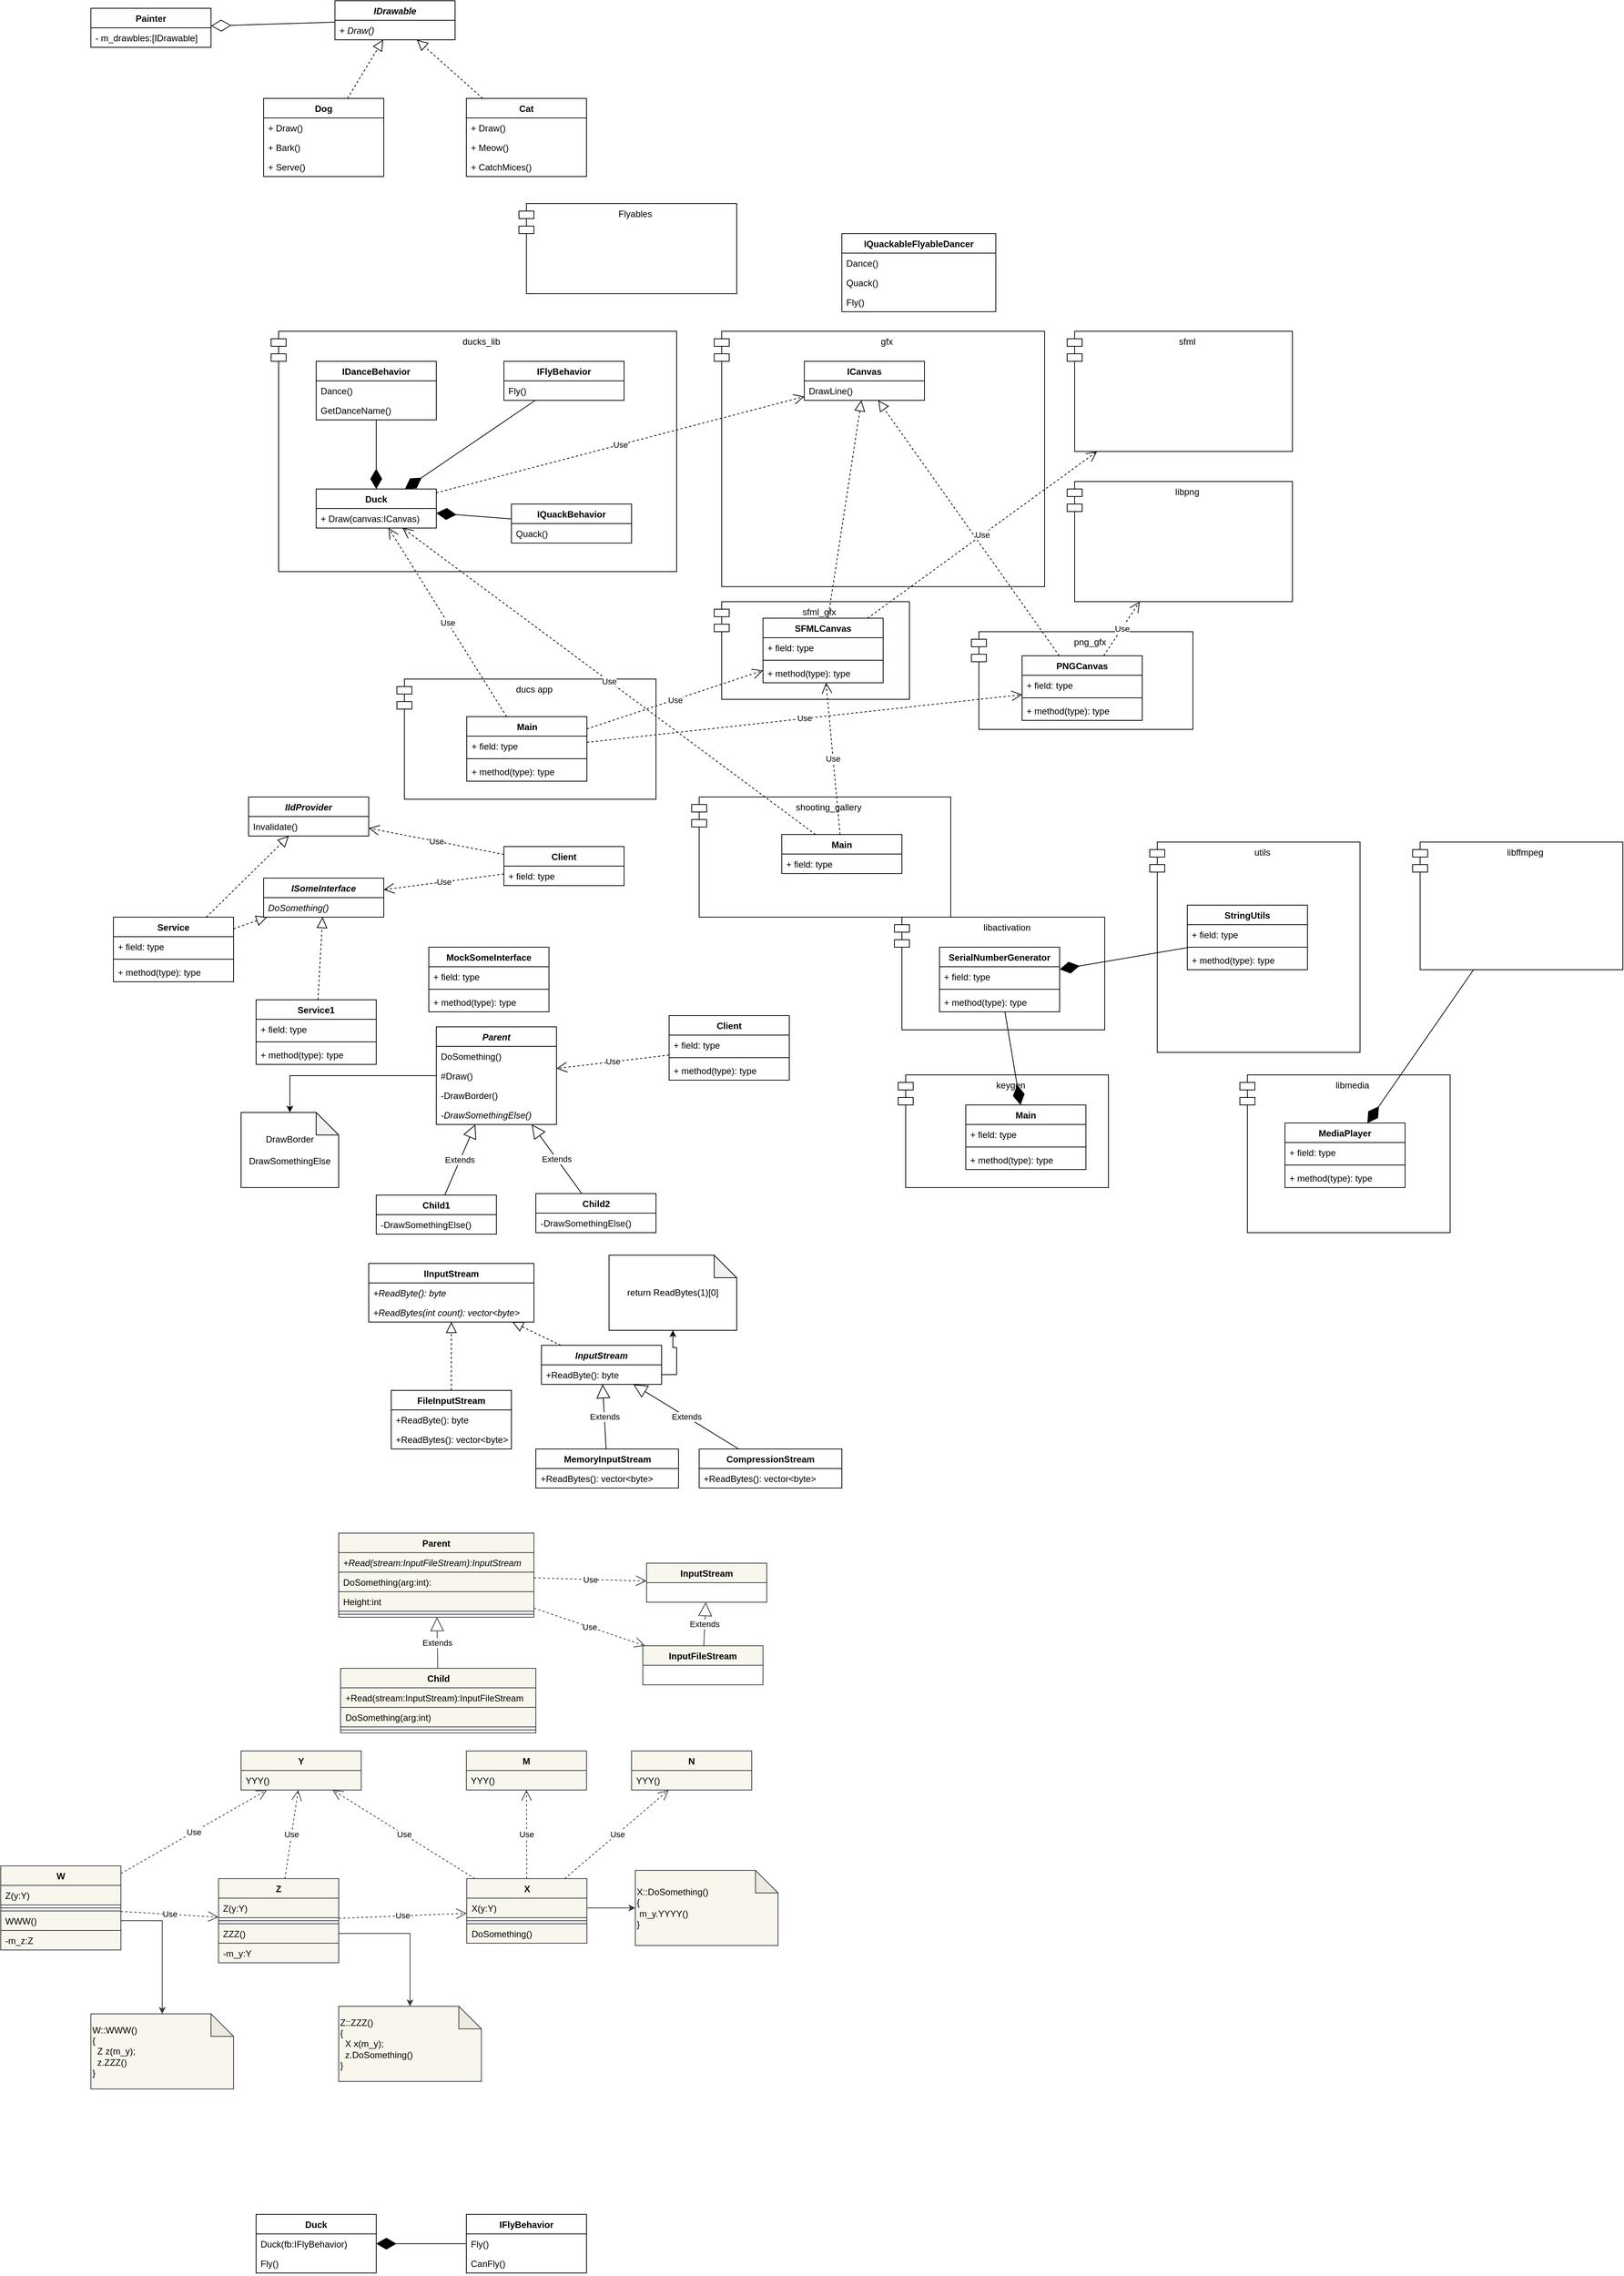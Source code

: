 <mxfile version="24.7.17">
  <diagram name="Page-1" id="7qOaJB9PMsS7-qoNzVWl">
    <mxGraphModel dx="2762" dy="1115" grid="1" gridSize="10" guides="1" tooltips="1" connect="1" arrows="1" fold="1" page="1" pageScale="1" pageWidth="850" pageHeight="1100" math="0" shadow="0">
      <root>
        <mxCell id="0" />
        <mxCell id="1" parent="0" />
        <mxCell id="7OrvbcCntl593sybiv5M-107" value="png_gfx" style="shape=module;align=left;spacingLeft=20;align=center;verticalAlign=top;whiteSpace=wrap;html=1;" parent="1" vertex="1">
          <mxGeometry x="1192.5" y="1150" width="295" height="130" as="geometry" />
        </mxCell>
        <mxCell id="7OrvbcCntl593sybiv5M-106" value="sfml_gfx" style="shape=module;align=left;spacingLeft=20;align=center;verticalAlign=top;whiteSpace=wrap;html=1;" parent="1" vertex="1">
          <mxGeometry x="850" y="1110" width="260" height="130" as="geometry" />
        </mxCell>
        <mxCell id="7OrvbcCntl593sybiv5M-105" value="libmedia" style="shape=module;align=left;spacingLeft=20;align=center;verticalAlign=top;whiteSpace=wrap;html=1;" parent="1" vertex="1">
          <mxGeometry x="1550" y="1740" width="280" height="210" as="geometry" />
        </mxCell>
        <mxCell id="7OrvbcCntl593sybiv5M-43" value="Flyables" style="shape=module;align=left;spacingLeft=20;align=center;verticalAlign=top;whiteSpace=wrap;html=1;" parent="1" vertex="1">
          <mxGeometry x="590" y="580" width="290" height="120" as="geometry" />
        </mxCell>
        <mxCell id="7OrvbcCntl593sybiv5M-42" value="ducks_lib" style="shape=module;align=left;spacingLeft=20;align=center;verticalAlign=top;whiteSpace=wrap;html=1;" parent="1" vertex="1">
          <mxGeometry x="260" y="750" width="540" height="320" as="geometry" />
        </mxCell>
        <mxCell id="0s136Buh3HI4MueRSp4b-1" value="IDrawable" style="swimlane;fontStyle=3;align=center;verticalAlign=top;childLayout=stackLayout;horizontal=1;startSize=26;horizontalStack=0;resizeParent=1;resizeParentMax=0;resizeLast=0;collapsible=1;marginBottom=0;whiteSpace=wrap;html=1;" parent="1" vertex="1">
          <mxGeometry x="345" y="310" width="160" height="52" as="geometry" />
        </mxCell>
        <mxCell id="7OrvbcCntl593sybiv5M-7" value="+ Draw()" style="text;strokeColor=none;fillColor=none;align=left;verticalAlign=top;spacingLeft=4;spacingRight=4;overflow=hidden;rotatable=0;points=[[0,0.5],[1,0.5]];portConstraint=eastwest;whiteSpace=wrap;html=1;fontStyle=2" parent="0s136Buh3HI4MueRSp4b-1" vertex="1">
          <mxGeometry y="26" width="160" height="26" as="geometry" />
        </mxCell>
        <mxCell id="7OrvbcCntl593sybiv5M-1" value="Dog" style="swimlane;fontStyle=1;align=center;verticalAlign=top;childLayout=stackLayout;horizontal=1;startSize=26;horizontalStack=0;resizeParent=1;resizeParentMax=0;resizeLast=0;collapsible=1;marginBottom=0;whiteSpace=wrap;html=1;" parent="1" vertex="1">
          <mxGeometry x="250" y="440" width="160" height="104" as="geometry" />
        </mxCell>
        <mxCell id="7OrvbcCntl593sybiv5M-18" value="+ Draw()" style="text;strokeColor=none;fillColor=none;align=left;verticalAlign=top;spacingLeft=4;spacingRight=4;overflow=hidden;rotatable=0;points=[[0,0.5],[1,0.5]];portConstraint=eastwest;whiteSpace=wrap;html=1;fontStyle=0" parent="7OrvbcCntl593sybiv5M-1" vertex="1">
          <mxGeometry y="26" width="160" height="26" as="geometry" />
        </mxCell>
        <mxCell id="7OrvbcCntl593sybiv5M-2" value="+ Bark()" style="text;strokeColor=none;fillColor=none;align=left;verticalAlign=top;spacingLeft=4;spacingRight=4;overflow=hidden;rotatable=0;points=[[0,0.5],[1,0.5]];portConstraint=eastwest;whiteSpace=wrap;html=1;" parent="7OrvbcCntl593sybiv5M-1" vertex="1">
          <mxGeometry y="52" width="160" height="26" as="geometry" />
        </mxCell>
        <mxCell id="7OrvbcCntl593sybiv5M-6" value="+ Serve()" style="text;strokeColor=none;fillColor=none;align=left;verticalAlign=top;spacingLeft=4;spacingRight=4;overflow=hidden;rotatable=0;points=[[0,0.5],[1,0.5]];portConstraint=eastwest;whiteSpace=wrap;html=1;" parent="7OrvbcCntl593sybiv5M-1" vertex="1">
          <mxGeometry y="78" width="160" height="26" as="geometry" />
        </mxCell>
        <mxCell id="7OrvbcCntl593sybiv5M-5" value="" style="endArrow=block;dashed=1;endFill=0;endSize=12;html=1;rounded=0;" parent="1" source="7OrvbcCntl593sybiv5M-1" target="0s136Buh3HI4MueRSp4b-1" edge="1">
          <mxGeometry width="160" relative="1" as="geometry">
            <mxPoint x="340" y="390" as="sourcePoint" />
            <mxPoint x="500" y="390" as="targetPoint" />
          </mxGeometry>
        </mxCell>
        <mxCell id="7OrvbcCntl593sybiv5M-9" value="Painter" style="swimlane;fontStyle=1;align=center;verticalAlign=top;childLayout=stackLayout;horizontal=1;startSize=26;horizontalStack=0;resizeParent=1;resizeParentMax=0;resizeLast=0;collapsible=1;marginBottom=0;whiteSpace=wrap;html=1;" parent="1" vertex="1">
          <mxGeometry x="20" y="320" width="160" height="52" as="geometry" />
        </mxCell>
        <mxCell id="7OrvbcCntl593sybiv5M-12" value="- m_drawbles:[IDrawable]" style="text;strokeColor=none;fillColor=none;align=left;verticalAlign=top;spacingLeft=4;spacingRight=4;overflow=hidden;rotatable=0;points=[[0,0.5],[1,0.5]];portConstraint=eastwest;whiteSpace=wrap;html=1;" parent="7OrvbcCntl593sybiv5M-9" vertex="1">
          <mxGeometry y="26" width="160" height="26" as="geometry" />
        </mxCell>
        <mxCell id="7OrvbcCntl593sybiv5M-13" value="" style="endArrow=diamondThin;endFill=0;endSize=24;html=1;rounded=0;" parent="1" source="0s136Buh3HI4MueRSp4b-1" target="7OrvbcCntl593sybiv5M-9" edge="1">
          <mxGeometry width="160" relative="1" as="geometry">
            <mxPoint x="170" y="590" as="sourcePoint" />
            <mxPoint x="330" y="590" as="targetPoint" />
          </mxGeometry>
        </mxCell>
        <mxCell id="7OrvbcCntl593sybiv5M-14" value="Cat" style="swimlane;fontStyle=1;align=center;verticalAlign=top;childLayout=stackLayout;horizontal=1;startSize=26;horizontalStack=0;resizeParent=1;resizeParentMax=0;resizeLast=0;collapsible=1;marginBottom=0;whiteSpace=wrap;html=1;" parent="1" vertex="1">
          <mxGeometry x="520" y="440" width="160" height="104" as="geometry" />
        </mxCell>
        <mxCell id="7OrvbcCntl593sybiv5M-19" value="+ Draw()" style="text;strokeColor=none;fillColor=none;align=left;verticalAlign=top;spacingLeft=4;spacingRight=4;overflow=hidden;rotatable=0;points=[[0,0.5],[1,0.5]];portConstraint=eastwest;whiteSpace=wrap;html=1;fontStyle=0" parent="7OrvbcCntl593sybiv5M-14" vertex="1">
          <mxGeometry y="26" width="160" height="26" as="geometry" />
        </mxCell>
        <mxCell id="7OrvbcCntl593sybiv5M-15" value="+ Meow()" style="text;strokeColor=none;fillColor=none;align=left;verticalAlign=top;spacingLeft=4;spacingRight=4;overflow=hidden;rotatable=0;points=[[0,0.5],[1,0.5]];portConstraint=eastwest;whiteSpace=wrap;html=1;" parent="7OrvbcCntl593sybiv5M-14" vertex="1">
          <mxGeometry y="52" width="160" height="26" as="geometry" />
        </mxCell>
        <mxCell id="7OrvbcCntl593sybiv5M-16" value="+ CatchMices()" style="text;strokeColor=none;fillColor=none;align=left;verticalAlign=top;spacingLeft=4;spacingRight=4;overflow=hidden;rotatable=0;points=[[0,0.5],[1,0.5]];portConstraint=eastwest;whiteSpace=wrap;html=1;" parent="7OrvbcCntl593sybiv5M-14" vertex="1">
          <mxGeometry y="78" width="160" height="26" as="geometry" />
        </mxCell>
        <mxCell id="7OrvbcCntl593sybiv5M-17" value="" style="endArrow=block;dashed=1;endFill=0;endSize=12;html=1;rounded=0;" parent="1" source="7OrvbcCntl593sybiv5M-14" target="0s136Buh3HI4MueRSp4b-1" edge="1">
          <mxGeometry width="160" relative="1" as="geometry">
            <mxPoint x="340" y="390" as="sourcePoint" />
            <mxPoint x="500" y="390" as="targetPoint" />
          </mxGeometry>
        </mxCell>
        <mxCell id="7OrvbcCntl593sybiv5M-20" value="Duck" style="swimlane;fontStyle=1;align=center;verticalAlign=top;childLayout=stackLayout;horizontal=1;startSize=26;horizontalStack=0;resizeParent=1;resizeParentMax=0;resizeLast=0;collapsible=1;marginBottom=0;whiteSpace=wrap;html=1;" parent="1" vertex="1">
          <mxGeometry x="320" y="960" width="160" height="52" as="geometry" />
        </mxCell>
        <mxCell id="7OrvbcCntl593sybiv5M-21" value="+ Draw(canvas:ICanvas)" style="text;strokeColor=none;fillColor=none;align=left;verticalAlign=top;spacingLeft=4;spacingRight=4;overflow=hidden;rotatable=0;points=[[0,0.5],[1,0.5]];portConstraint=eastwest;whiteSpace=wrap;html=1;fontStyle=0" parent="7OrvbcCntl593sybiv5M-20" vertex="1">
          <mxGeometry y="26" width="160" height="26" as="geometry" />
        </mxCell>
        <mxCell id="7OrvbcCntl593sybiv5M-24" value="IDanceBehavior" style="swimlane;fontStyle=1;align=center;verticalAlign=top;childLayout=stackLayout;horizontal=1;startSize=26;horizontalStack=0;resizeParent=1;resizeParentMax=0;resizeLast=0;collapsible=1;marginBottom=0;whiteSpace=wrap;html=1;" parent="1" vertex="1">
          <mxGeometry x="320" y="790" width="160" height="78" as="geometry" />
        </mxCell>
        <mxCell id="7OrvbcCntl593sybiv5M-25" value="Dance()" style="text;strokeColor=none;fillColor=none;align=left;verticalAlign=top;spacingLeft=4;spacingRight=4;overflow=hidden;rotatable=0;points=[[0,0.5],[1,0.5]];portConstraint=eastwest;whiteSpace=wrap;html=1;" parent="7OrvbcCntl593sybiv5M-24" vertex="1">
          <mxGeometry y="26" width="160" height="26" as="geometry" />
        </mxCell>
        <mxCell id="7OrvbcCntl593sybiv5M-41" value="GetDanceName()" style="text;strokeColor=none;fillColor=none;align=left;verticalAlign=top;spacingLeft=4;spacingRight=4;overflow=hidden;rotatable=0;points=[[0,0.5],[1,0.5]];portConstraint=eastwest;whiteSpace=wrap;html=1;" parent="7OrvbcCntl593sybiv5M-24" vertex="1">
          <mxGeometry y="52" width="160" height="26" as="geometry" />
        </mxCell>
        <mxCell id="7OrvbcCntl593sybiv5M-28" value="IQuackBehavior" style="swimlane;fontStyle=1;align=center;verticalAlign=top;childLayout=stackLayout;horizontal=1;startSize=26;horizontalStack=0;resizeParent=1;resizeParentMax=0;resizeLast=0;collapsible=1;marginBottom=0;whiteSpace=wrap;html=1;" parent="1" vertex="1">
          <mxGeometry x="580" y="980" width="160" height="52" as="geometry" />
        </mxCell>
        <mxCell id="7OrvbcCntl593sybiv5M-29" value="Quack()" style="text;strokeColor=none;fillColor=none;align=left;verticalAlign=top;spacingLeft=4;spacingRight=4;overflow=hidden;rotatable=0;points=[[0,0.5],[1,0.5]];portConstraint=eastwest;whiteSpace=wrap;html=1;" parent="7OrvbcCntl593sybiv5M-28" vertex="1">
          <mxGeometry y="26" width="160" height="26" as="geometry" />
        </mxCell>
        <mxCell id="7OrvbcCntl593sybiv5M-30" value="IFlyBehavior" style="swimlane;fontStyle=1;align=center;verticalAlign=top;childLayout=stackLayout;horizontal=1;startSize=26;horizontalStack=0;resizeParent=1;resizeParentMax=0;resizeLast=0;collapsible=1;marginBottom=0;whiteSpace=wrap;html=1;" parent="1" vertex="1">
          <mxGeometry x="570" y="790" width="160" height="52" as="geometry" />
        </mxCell>
        <mxCell id="7OrvbcCntl593sybiv5M-31" value="Fly()" style="text;strokeColor=none;fillColor=none;align=left;verticalAlign=top;spacingLeft=4;spacingRight=4;overflow=hidden;rotatable=0;points=[[0,0.5],[1,0.5]];portConstraint=eastwest;whiteSpace=wrap;html=1;" parent="7OrvbcCntl593sybiv5M-30" vertex="1">
          <mxGeometry y="26" width="160" height="26" as="geometry" />
        </mxCell>
        <mxCell id="7OrvbcCntl593sybiv5M-33" value="" style="endArrow=diamondThin;endFill=1;endSize=24;html=1;rounded=0;" parent="1" source="7OrvbcCntl593sybiv5M-24" target="7OrvbcCntl593sybiv5M-20" edge="1">
          <mxGeometry width="160" relative="1" as="geometry">
            <mxPoint x="160" y="860" as="sourcePoint" />
            <mxPoint x="320" y="860" as="targetPoint" />
          </mxGeometry>
        </mxCell>
        <mxCell id="7OrvbcCntl593sybiv5M-34" value="" style="endArrow=diamondThin;endFill=1;endSize=24;html=1;rounded=0;" parent="1" source="7OrvbcCntl593sybiv5M-28" target="7OrvbcCntl593sybiv5M-20" edge="1">
          <mxGeometry width="160" relative="1" as="geometry">
            <mxPoint x="160" y="860" as="sourcePoint" />
            <mxPoint x="320" y="860" as="targetPoint" />
          </mxGeometry>
        </mxCell>
        <mxCell id="7OrvbcCntl593sybiv5M-35" value="" style="endArrow=diamondThin;endFill=1;endSize=24;html=1;rounded=0;" parent="1" source="7OrvbcCntl593sybiv5M-30" target="7OrvbcCntl593sybiv5M-20" edge="1">
          <mxGeometry width="160" relative="1" as="geometry">
            <mxPoint x="160" y="860" as="sourcePoint" />
            <mxPoint x="320" y="860" as="targetPoint" />
          </mxGeometry>
        </mxCell>
        <mxCell id="7OrvbcCntl593sybiv5M-36" value="IQuackableFlyableDancer" style="swimlane;fontStyle=1;align=center;verticalAlign=top;childLayout=stackLayout;horizontal=1;startSize=26;horizontalStack=0;resizeParent=1;resizeParentMax=0;resizeLast=0;collapsible=1;marginBottom=0;whiteSpace=wrap;html=1;" parent="1" vertex="1">
          <mxGeometry x="1020" y="620" width="205" height="104" as="geometry" />
        </mxCell>
        <mxCell id="7OrvbcCntl593sybiv5M-39" value="Dance()" style="text;strokeColor=none;fillColor=none;align=left;verticalAlign=top;spacingLeft=4;spacingRight=4;overflow=hidden;rotatable=0;points=[[0,0.5],[1,0.5]];portConstraint=eastwest;whiteSpace=wrap;html=1;" parent="7OrvbcCntl593sybiv5M-36" vertex="1">
          <mxGeometry y="26" width="205" height="26" as="geometry" />
        </mxCell>
        <mxCell id="7OrvbcCntl593sybiv5M-38" value="Quack()" style="text;strokeColor=none;fillColor=none;align=left;verticalAlign=top;spacingLeft=4;spacingRight=4;overflow=hidden;rotatable=0;points=[[0,0.5],[1,0.5]];portConstraint=eastwest;whiteSpace=wrap;html=1;" parent="7OrvbcCntl593sybiv5M-36" vertex="1">
          <mxGeometry y="52" width="205" height="26" as="geometry" />
        </mxCell>
        <mxCell id="7OrvbcCntl593sybiv5M-37" value="Fly()" style="text;strokeColor=none;fillColor=none;align=left;verticalAlign=top;spacingLeft=4;spacingRight=4;overflow=hidden;rotatable=0;points=[[0,0.5],[1,0.5]];portConstraint=eastwest;whiteSpace=wrap;html=1;" parent="7OrvbcCntl593sybiv5M-36" vertex="1">
          <mxGeometry y="78" width="205" height="26" as="geometry" />
        </mxCell>
        <mxCell id="7OrvbcCntl593sybiv5M-44" value="ducs app" style="shape=module;align=left;spacingLeft=20;align=center;verticalAlign=top;whiteSpace=wrap;html=1;" parent="1" vertex="1">
          <mxGeometry x="427.5" y="1213" width="345" height="160" as="geometry" />
        </mxCell>
        <mxCell id="7OrvbcCntl593sybiv5M-45" value="Main" style="swimlane;fontStyle=1;align=center;verticalAlign=top;childLayout=stackLayout;horizontal=1;startSize=26;horizontalStack=0;resizeParent=1;resizeParentMax=0;resizeLast=0;collapsible=1;marginBottom=0;whiteSpace=wrap;html=1;" parent="1" vertex="1">
          <mxGeometry x="520.5" y="1263" width="160" height="86" as="geometry" />
        </mxCell>
        <mxCell id="7OrvbcCntl593sybiv5M-46" value="+ field: type" style="text;strokeColor=none;fillColor=none;align=left;verticalAlign=top;spacingLeft=4;spacingRight=4;overflow=hidden;rotatable=0;points=[[0,0.5],[1,0.5]];portConstraint=eastwest;whiteSpace=wrap;html=1;" parent="7OrvbcCntl593sybiv5M-45" vertex="1">
          <mxGeometry y="26" width="160" height="26" as="geometry" />
        </mxCell>
        <mxCell id="7OrvbcCntl593sybiv5M-47" value="" style="line;strokeWidth=1;fillColor=none;align=left;verticalAlign=middle;spacingTop=-1;spacingLeft=3;spacingRight=3;rotatable=0;labelPosition=right;points=[];portConstraint=eastwest;strokeColor=inherit;" parent="7OrvbcCntl593sybiv5M-45" vertex="1">
          <mxGeometry y="52" width="160" height="8" as="geometry" />
        </mxCell>
        <mxCell id="7OrvbcCntl593sybiv5M-48" value="+ method(type): type" style="text;strokeColor=none;fillColor=none;align=left;verticalAlign=top;spacingLeft=4;spacingRight=4;overflow=hidden;rotatable=0;points=[[0,0.5],[1,0.5]];portConstraint=eastwest;whiteSpace=wrap;html=1;" parent="7OrvbcCntl593sybiv5M-45" vertex="1">
          <mxGeometry y="60" width="160" height="26" as="geometry" />
        </mxCell>
        <mxCell id="7OrvbcCntl593sybiv5M-49" value="Use" style="endArrow=open;endSize=12;dashed=1;html=1;rounded=0;" parent="1" source="7OrvbcCntl593sybiv5M-45" target="7OrvbcCntl593sybiv5M-20" edge="1">
          <mxGeometry x="-0.001" width="160" relative="1" as="geometry">
            <mxPoint x="480" y="1180" as="sourcePoint" />
            <mxPoint x="640" y="1180" as="targetPoint" />
            <mxPoint as="offset" />
          </mxGeometry>
        </mxCell>
        <mxCell id="7OrvbcCntl593sybiv5M-50" value="shooting_gallery" style="shape=module;align=left;spacingLeft=20;align=center;verticalAlign=top;whiteSpace=wrap;html=1;" parent="1" vertex="1">
          <mxGeometry x="820" y="1370" width="345" height="160" as="geometry" />
        </mxCell>
        <mxCell id="7OrvbcCntl593sybiv5M-51" value="Main" style="swimlane;fontStyle=1;align=center;verticalAlign=top;childLayout=stackLayout;horizontal=1;startSize=26;horizontalStack=0;resizeParent=1;resizeParentMax=0;resizeLast=0;collapsible=1;marginBottom=0;whiteSpace=wrap;html=1;" parent="1" vertex="1">
          <mxGeometry x="940" y="1420" width="160" height="52" as="geometry" />
        </mxCell>
        <mxCell id="7OrvbcCntl593sybiv5M-52" value="+ field: type" style="text;strokeColor=none;fillColor=none;align=left;verticalAlign=top;spacingLeft=4;spacingRight=4;overflow=hidden;rotatable=0;points=[[0,0.5],[1,0.5]];portConstraint=eastwest;whiteSpace=wrap;html=1;" parent="7OrvbcCntl593sybiv5M-51" vertex="1">
          <mxGeometry y="26" width="160" height="26" as="geometry" />
        </mxCell>
        <mxCell id="7OrvbcCntl593sybiv5M-55" value="Use" style="endArrow=open;endSize=12;dashed=1;html=1;rounded=0;" parent="1" source="7OrvbcCntl593sybiv5M-51" target="7OrvbcCntl593sybiv5M-20" edge="1">
          <mxGeometry x="-0.001" width="160" relative="1" as="geometry">
            <mxPoint x="480" y="1180" as="sourcePoint" />
            <mxPoint x="640" y="1180" as="targetPoint" />
            <mxPoint as="offset" />
          </mxGeometry>
        </mxCell>
        <mxCell id="7OrvbcCntl593sybiv5M-56" value="gfx" style="shape=module;align=left;spacingLeft=20;align=center;verticalAlign=top;whiteSpace=wrap;html=1;" parent="1" vertex="1">
          <mxGeometry x="850" y="750" width="440" height="340" as="geometry" />
        </mxCell>
        <mxCell id="7OrvbcCntl593sybiv5M-57" value="ICanvas" style="swimlane;fontStyle=1;align=center;verticalAlign=top;childLayout=stackLayout;horizontal=1;startSize=26;horizontalStack=0;resizeParent=1;resizeParentMax=0;resizeLast=0;collapsible=1;marginBottom=0;whiteSpace=wrap;html=1;" parent="1" vertex="1">
          <mxGeometry x="970" y="790" width="160" height="52" as="geometry" />
        </mxCell>
        <mxCell id="7OrvbcCntl593sybiv5M-58" value="DrawLine()" style="text;strokeColor=none;fillColor=none;align=left;verticalAlign=top;spacingLeft=4;spacingRight=4;overflow=hidden;rotatable=0;points=[[0,0.5],[1,0.5]];portConstraint=eastwest;whiteSpace=wrap;html=1;" parent="7OrvbcCntl593sybiv5M-57" vertex="1">
          <mxGeometry y="26" width="160" height="26" as="geometry" />
        </mxCell>
        <mxCell id="7OrvbcCntl593sybiv5M-61" value="SFMLCanvas" style="swimlane;fontStyle=1;align=center;verticalAlign=top;childLayout=stackLayout;horizontal=1;startSize=26;horizontalStack=0;resizeParent=1;resizeParentMax=0;resizeLast=0;collapsible=1;marginBottom=0;whiteSpace=wrap;html=1;" parent="1" vertex="1">
          <mxGeometry x="915" y="1132" width="160" height="86" as="geometry" />
        </mxCell>
        <mxCell id="7OrvbcCntl593sybiv5M-62" value="+ field: type" style="text;strokeColor=none;fillColor=none;align=left;verticalAlign=top;spacingLeft=4;spacingRight=4;overflow=hidden;rotatable=0;points=[[0,0.5],[1,0.5]];portConstraint=eastwest;whiteSpace=wrap;html=1;" parent="7OrvbcCntl593sybiv5M-61" vertex="1">
          <mxGeometry y="26" width="160" height="26" as="geometry" />
        </mxCell>
        <mxCell id="7OrvbcCntl593sybiv5M-63" value="" style="line;strokeWidth=1;fillColor=none;align=left;verticalAlign=middle;spacingTop=-1;spacingLeft=3;spacingRight=3;rotatable=0;labelPosition=right;points=[];portConstraint=eastwest;strokeColor=inherit;" parent="7OrvbcCntl593sybiv5M-61" vertex="1">
          <mxGeometry y="52" width="160" height="8" as="geometry" />
        </mxCell>
        <mxCell id="7OrvbcCntl593sybiv5M-64" value="+ method(type): type" style="text;strokeColor=none;fillColor=none;align=left;verticalAlign=top;spacingLeft=4;spacingRight=4;overflow=hidden;rotatable=0;points=[[0,0.5],[1,0.5]];portConstraint=eastwest;whiteSpace=wrap;html=1;" parent="7OrvbcCntl593sybiv5M-61" vertex="1">
          <mxGeometry y="60" width="160" height="26" as="geometry" />
        </mxCell>
        <mxCell id="7OrvbcCntl593sybiv5M-65" value="" style="endArrow=block;dashed=1;endFill=0;endSize=12;html=1;rounded=0;" parent="1" source="7OrvbcCntl593sybiv5M-61" target="7OrvbcCntl593sybiv5M-57" edge="1">
          <mxGeometry width="160" relative="1" as="geometry">
            <mxPoint x="1050" y="860" as="sourcePoint" />
            <mxPoint x="1210" y="860" as="targetPoint" />
          </mxGeometry>
        </mxCell>
        <mxCell id="7OrvbcCntl593sybiv5M-66" value="PNGCanvas" style="swimlane;fontStyle=1;align=center;verticalAlign=top;childLayout=stackLayout;horizontal=1;startSize=26;horizontalStack=0;resizeParent=1;resizeParentMax=0;resizeLast=0;collapsible=1;marginBottom=0;whiteSpace=wrap;html=1;" parent="1" vertex="1">
          <mxGeometry x="1260" y="1182" width="160" height="86" as="geometry" />
        </mxCell>
        <mxCell id="7OrvbcCntl593sybiv5M-67" value="+ field: type" style="text;strokeColor=none;fillColor=none;align=left;verticalAlign=top;spacingLeft=4;spacingRight=4;overflow=hidden;rotatable=0;points=[[0,0.5],[1,0.5]];portConstraint=eastwest;whiteSpace=wrap;html=1;" parent="7OrvbcCntl593sybiv5M-66" vertex="1">
          <mxGeometry y="26" width="160" height="26" as="geometry" />
        </mxCell>
        <mxCell id="7OrvbcCntl593sybiv5M-68" value="" style="line;strokeWidth=1;fillColor=none;align=left;verticalAlign=middle;spacingTop=-1;spacingLeft=3;spacingRight=3;rotatable=0;labelPosition=right;points=[];portConstraint=eastwest;strokeColor=inherit;" parent="7OrvbcCntl593sybiv5M-66" vertex="1">
          <mxGeometry y="52" width="160" height="8" as="geometry" />
        </mxCell>
        <mxCell id="7OrvbcCntl593sybiv5M-69" value="+ method(type): type" style="text;strokeColor=none;fillColor=none;align=left;verticalAlign=top;spacingLeft=4;spacingRight=4;overflow=hidden;rotatable=0;points=[[0,0.5],[1,0.5]];portConstraint=eastwest;whiteSpace=wrap;html=1;" parent="7OrvbcCntl593sybiv5M-66" vertex="1">
          <mxGeometry y="60" width="160" height="26" as="geometry" />
        </mxCell>
        <mxCell id="7OrvbcCntl593sybiv5M-70" value="" style="endArrow=block;dashed=1;endFill=0;endSize=12;html=1;rounded=0;" parent="1" source="7OrvbcCntl593sybiv5M-66" target="7OrvbcCntl593sybiv5M-57" edge="1">
          <mxGeometry width="160" relative="1" as="geometry">
            <mxPoint x="1050" y="860" as="sourcePoint" />
            <mxPoint x="1210" y="860" as="targetPoint" />
          </mxGeometry>
        </mxCell>
        <mxCell id="7OrvbcCntl593sybiv5M-71" value="Use" style="endArrow=open;endSize=12;dashed=1;html=1;rounded=0;" parent="1" source="7OrvbcCntl593sybiv5M-45" target="7OrvbcCntl593sybiv5M-61" edge="1">
          <mxGeometry width="160" relative="1" as="geometry">
            <mxPoint x="530" y="1150" as="sourcePoint" />
            <mxPoint x="690" y="1150" as="targetPoint" />
          </mxGeometry>
        </mxCell>
        <mxCell id="7OrvbcCntl593sybiv5M-72" value="Use" style="endArrow=open;endSize=12;dashed=1;html=1;rounded=0;" parent="1" source="7OrvbcCntl593sybiv5M-45" target="7OrvbcCntl593sybiv5M-66" edge="1">
          <mxGeometry width="160" relative="1" as="geometry">
            <mxPoint x="530" y="1150" as="sourcePoint" />
            <mxPoint x="690" y="1150" as="targetPoint" />
          </mxGeometry>
        </mxCell>
        <mxCell id="7OrvbcCntl593sybiv5M-73" value="sfml" style="shape=module;align=left;spacingLeft=20;align=center;verticalAlign=top;whiteSpace=wrap;html=1;" parent="1" vertex="1">
          <mxGeometry x="1320" y="750" width="300" height="160" as="geometry" />
        </mxCell>
        <mxCell id="7OrvbcCntl593sybiv5M-74" value="libpng" style="shape=module;align=left;spacingLeft=20;align=center;verticalAlign=top;whiteSpace=wrap;html=1;" parent="1" vertex="1">
          <mxGeometry x="1320" y="950" width="300" height="160" as="geometry" />
        </mxCell>
        <mxCell id="7OrvbcCntl593sybiv5M-75" value="Use" style="endArrow=open;endSize=12;dashed=1;html=1;rounded=0;" parent="1" source="7OrvbcCntl593sybiv5M-66" target="7OrvbcCntl593sybiv5M-74" edge="1">
          <mxGeometry width="160" relative="1" as="geometry">
            <mxPoint x="1190" y="1190" as="sourcePoint" />
            <mxPoint x="1350" y="1190" as="targetPoint" />
          </mxGeometry>
        </mxCell>
        <mxCell id="7OrvbcCntl593sybiv5M-76" value="Use" style="endArrow=open;endSize=12;dashed=1;html=1;rounded=0;" parent="1" source="7OrvbcCntl593sybiv5M-61" target="7OrvbcCntl593sybiv5M-73" edge="1">
          <mxGeometry width="160" relative="1" as="geometry">
            <mxPoint x="1190" y="1190" as="sourcePoint" />
            <mxPoint x="1350" y="1190" as="targetPoint" />
          </mxGeometry>
        </mxCell>
        <mxCell id="7OrvbcCntl593sybiv5M-77" value="Use" style="endArrow=open;endSize=12;dashed=1;html=1;rounded=0;" parent="1" source="7OrvbcCntl593sybiv5M-51" target="7OrvbcCntl593sybiv5M-61" edge="1">
          <mxGeometry x="-0.001" width="160" relative="1" as="geometry">
            <mxPoint x="480" y="1180" as="sourcePoint" />
            <mxPoint x="640" y="1180" as="targetPoint" />
            <mxPoint as="offset" />
          </mxGeometry>
        </mxCell>
        <mxCell id="7OrvbcCntl593sybiv5M-82" value="libactivation" style="shape=module;align=left;spacingLeft=20;align=center;verticalAlign=top;whiteSpace=wrap;html=1;" parent="1" vertex="1">
          <mxGeometry x="1090" y="1530" width="280" height="150" as="geometry" />
        </mxCell>
        <mxCell id="7OrvbcCntl593sybiv5M-83" value="SerialNumberGenerator" style="swimlane;fontStyle=1;align=center;verticalAlign=top;childLayout=stackLayout;horizontal=1;startSize=26;horizontalStack=0;resizeParent=1;resizeParentMax=0;resizeLast=0;collapsible=1;marginBottom=0;whiteSpace=wrap;html=1;" parent="1" vertex="1">
          <mxGeometry x="1150" y="1570" width="160" height="86" as="geometry" />
        </mxCell>
        <mxCell id="7OrvbcCntl593sybiv5M-84" value="+ field: type" style="text;strokeColor=none;fillColor=none;align=left;verticalAlign=top;spacingLeft=4;spacingRight=4;overflow=hidden;rotatable=0;points=[[0,0.5],[1,0.5]];portConstraint=eastwest;whiteSpace=wrap;html=1;" parent="7OrvbcCntl593sybiv5M-83" vertex="1">
          <mxGeometry y="26" width="160" height="26" as="geometry" />
        </mxCell>
        <mxCell id="7OrvbcCntl593sybiv5M-85" value="" style="line;strokeWidth=1;fillColor=none;align=left;verticalAlign=middle;spacingTop=-1;spacingLeft=3;spacingRight=3;rotatable=0;labelPosition=right;points=[];portConstraint=eastwest;strokeColor=inherit;" parent="7OrvbcCntl593sybiv5M-83" vertex="1">
          <mxGeometry y="52" width="160" height="8" as="geometry" />
        </mxCell>
        <mxCell id="7OrvbcCntl593sybiv5M-86" value="+ method(type): type" style="text;strokeColor=none;fillColor=none;align=left;verticalAlign=top;spacingLeft=4;spacingRight=4;overflow=hidden;rotatable=0;points=[[0,0.5],[1,0.5]];portConstraint=eastwest;whiteSpace=wrap;html=1;" parent="7OrvbcCntl593sybiv5M-83" vertex="1">
          <mxGeometry y="60" width="160" height="26" as="geometry" />
        </mxCell>
        <mxCell id="7OrvbcCntl593sybiv5M-87" value="utils" style="shape=module;align=left;spacingLeft=20;align=center;verticalAlign=top;whiteSpace=wrap;html=1;" parent="1" vertex="1">
          <mxGeometry x="1430" y="1430" width="280" height="280" as="geometry" />
        </mxCell>
        <mxCell id="7OrvbcCntl593sybiv5M-88" value="MediaPlayer" style="swimlane;fontStyle=1;align=center;verticalAlign=top;childLayout=stackLayout;horizontal=1;startSize=26;horizontalStack=0;resizeParent=1;resizeParentMax=0;resizeLast=0;collapsible=1;marginBottom=0;whiteSpace=wrap;html=1;" parent="1" vertex="1">
          <mxGeometry x="1610" y="1804" width="160" height="86" as="geometry" />
        </mxCell>
        <mxCell id="7OrvbcCntl593sybiv5M-89" value="+ field: type" style="text;strokeColor=none;fillColor=none;align=left;verticalAlign=top;spacingLeft=4;spacingRight=4;overflow=hidden;rotatable=0;points=[[0,0.5],[1,0.5]];portConstraint=eastwest;whiteSpace=wrap;html=1;" parent="7OrvbcCntl593sybiv5M-88" vertex="1">
          <mxGeometry y="26" width="160" height="26" as="geometry" />
        </mxCell>
        <mxCell id="7OrvbcCntl593sybiv5M-90" value="" style="line;strokeWidth=1;fillColor=none;align=left;verticalAlign=middle;spacingTop=-1;spacingLeft=3;spacingRight=3;rotatable=0;labelPosition=right;points=[];portConstraint=eastwest;strokeColor=inherit;" parent="7OrvbcCntl593sybiv5M-88" vertex="1">
          <mxGeometry y="52" width="160" height="8" as="geometry" />
        </mxCell>
        <mxCell id="7OrvbcCntl593sybiv5M-91" value="+ method(type): type" style="text;strokeColor=none;fillColor=none;align=left;verticalAlign=top;spacingLeft=4;spacingRight=4;overflow=hidden;rotatable=0;points=[[0,0.5],[1,0.5]];portConstraint=eastwest;whiteSpace=wrap;html=1;" parent="7OrvbcCntl593sybiv5M-88" vertex="1">
          <mxGeometry y="60" width="160" height="26" as="geometry" />
        </mxCell>
        <mxCell id="7OrvbcCntl593sybiv5M-92" value="libffmpeg" style="shape=module;align=left;spacingLeft=20;align=center;verticalAlign=top;whiteSpace=wrap;html=1;" parent="1" vertex="1">
          <mxGeometry x="1780" y="1430" width="280" height="170" as="geometry" />
        </mxCell>
        <mxCell id="7OrvbcCntl593sybiv5M-93" value="" style="endArrow=diamondThin;endFill=1;endSize=24;html=1;rounded=0;" parent="1" source="7OrvbcCntl593sybiv5M-92" target="7OrvbcCntl593sybiv5M-88" edge="1">
          <mxGeometry width="160" relative="1" as="geometry">
            <mxPoint x="1190" y="1750" as="sourcePoint" />
            <mxPoint x="1350" y="1750" as="targetPoint" />
          </mxGeometry>
        </mxCell>
        <mxCell id="7OrvbcCntl593sybiv5M-94" value="keygen" style="shape=module;align=left;spacingLeft=20;align=center;verticalAlign=top;whiteSpace=wrap;html=1;" parent="1" vertex="1">
          <mxGeometry x="1095" y="1740" width="280" height="150" as="geometry" />
        </mxCell>
        <mxCell id="7OrvbcCntl593sybiv5M-95" value="Main" style="swimlane;fontStyle=1;align=center;verticalAlign=top;childLayout=stackLayout;horizontal=1;startSize=26;horizontalStack=0;resizeParent=1;resizeParentMax=0;resizeLast=0;collapsible=1;marginBottom=0;whiteSpace=wrap;html=1;" parent="1" vertex="1">
          <mxGeometry x="1185" y="1780" width="160" height="86" as="geometry" />
        </mxCell>
        <mxCell id="7OrvbcCntl593sybiv5M-96" value="+ field: type" style="text;strokeColor=none;fillColor=none;align=left;verticalAlign=top;spacingLeft=4;spacingRight=4;overflow=hidden;rotatable=0;points=[[0,0.5],[1,0.5]];portConstraint=eastwest;whiteSpace=wrap;html=1;" parent="7OrvbcCntl593sybiv5M-95" vertex="1">
          <mxGeometry y="26" width="160" height="26" as="geometry" />
        </mxCell>
        <mxCell id="7OrvbcCntl593sybiv5M-97" value="" style="line;strokeWidth=1;fillColor=none;align=left;verticalAlign=middle;spacingTop=-1;spacingLeft=3;spacingRight=3;rotatable=0;labelPosition=right;points=[];portConstraint=eastwest;strokeColor=inherit;" parent="7OrvbcCntl593sybiv5M-95" vertex="1">
          <mxGeometry y="52" width="160" height="8" as="geometry" />
        </mxCell>
        <mxCell id="7OrvbcCntl593sybiv5M-98" value="+ method(type): type" style="text;strokeColor=none;fillColor=none;align=left;verticalAlign=top;spacingLeft=4;spacingRight=4;overflow=hidden;rotatable=0;points=[[0,0.5],[1,0.5]];portConstraint=eastwest;whiteSpace=wrap;html=1;" parent="7OrvbcCntl593sybiv5M-95" vertex="1">
          <mxGeometry y="60" width="160" height="26" as="geometry" />
        </mxCell>
        <mxCell id="7OrvbcCntl593sybiv5M-99" value="" style="endArrow=diamondThin;endFill=1;endSize=24;html=1;rounded=0;" parent="1" source="7OrvbcCntl593sybiv5M-83" target="7OrvbcCntl593sybiv5M-95" edge="1">
          <mxGeometry width="160" relative="1" as="geometry">
            <mxPoint x="1000" y="1700" as="sourcePoint" />
            <mxPoint x="1160" y="1700" as="targetPoint" />
          </mxGeometry>
        </mxCell>
        <mxCell id="7OrvbcCntl593sybiv5M-100" value="" style="endArrow=diamondThin;endFill=1;endSize=24;html=1;rounded=0;" parent="1" source="7OrvbcCntl593sybiv5M-101" target="7OrvbcCntl593sybiv5M-83" edge="1">
          <mxGeometry width="160" relative="1" as="geometry">
            <mxPoint x="1530" y="1680" as="sourcePoint" />
            <mxPoint x="1690" y="1680" as="targetPoint" />
          </mxGeometry>
        </mxCell>
        <mxCell id="7OrvbcCntl593sybiv5M-101" value="StringUtils" style="swimlane;fontStyle=1;align=center;verticalAlign=top;childLayout=stackLayout;horizontal=1;startSize=26;horizontalStack=0;resizeParent=1;resizeParentMax=0;resizeLast=0;collapsible=1;marginBottom=0;whiteSpace=wrap;html=1;" parent="1" vertex="1">
          <mxGeometry x="1480" y="1514" width="160" height="86" as="geometry" />
        </mxCell>
        <mxCell id="7OrvbcCntl593sybiv5M-102" value="+ field: type" style="text;strokeColor=none;fillColor=none;align=left;verticalAlign=top;spacingLeft=4;spacingRight=4;overflow=hidden;rotatable=0;points=[[0,0.5],[1,0.5]];portConstraint=eastwest;whiteSpace=wrap;html=1;" parent="7OrvbcCntl593sybiv5M-101" vertex="1">
          <mxGeometry y="26" width="160" height="26" as="geometry" />
        </mxCell>
        <mxCell id="7OrvbcCntl593sybiv5M-103" value="" style="line;strokeWidth=1;fillColor=none;align=left;verticalAlign=middle;spacingTop=-1;spacingLeft=3;spacingRight=3;rotatable=0;labelPosition=right;points=[];portConstraint=eastwest;strokeColor=inherit;" parent="7OrvbcCntl593sybiv5M-101" vertex="1">
          <mxGeometry y="52" width="160" height="8" as="geometry" />
        </mxCell>
        <mxCell id="7OrvbcCntl593sybiv5M-104" value="+ method(type): type" style="text;strokeColor=none;fillColor=none;align=left;verticalAlign=top;spacingLeft=4;spacingRight=4;overflow=hidden;rotatable=0;points=[[0,0.5],[1,0.5]];portConstraint=eastwest;whiteSpace=wrap;html=1;" parent="7OrvbcCntl593sybiv5M-101" vertex="1">
          <mxGeometry y="60" width="160" height="26" as="geometry" />
        </mxCell>
        <mxCell id="7OrvbcCntl593sybiv5M-108" value="Use" style="endArrow=open;endSize=12;dashed=1;html=1;rounded=0;" parent="1" source="7OrvbcCntl593sybiv5M-20" target="7OrvbcCntl593sybiv5M-57" edge="1">
          <mxGeometry width="160" relative="1" as="geometry">
            <mxPoint x="570" y="940" as="sourcePoint" />
            <mxPoint x="730" y="940" as="targetPoint" />
          </mxGeometry>
        </mxCell>
        <mxCell id="7OrvbcCntl593sybiv5M-109" value="Parent" style="swimlane;fontStyle=3;align=center;verticalAlign=top;childLayout=stackLayout;horizontal=1;startSize=26;horizontalStack=0;resizeParent=1;resizeParentMax=0;resizeLast=0;collapsible=1;marginBottom=0;whiteSpace=wrap;html=1;" parent="1" vertex="1">
          <mxGeometry x="480" y="1676" width="160" height="130" as="geometry" />
        </mxCell>
        <mxCell id="7OrvbcCntl593sybiv5M-132" value="DoSomething()" style="text;strokeColor=none;fillColor=none;align=left;verticalAlign=top;spacingLeft=4;spacingRight=4;overflow=hidden;rotatable=0;points=[[0,0.5],[1,0.5]];portConstraint=eastwest;whiteSpace=wrap;html=1;" parent="7OrvbcCntl593sybiv5M-109" vertex="1">
          <mxGeometry y="26" width="160" height="26" as="geometry" />
        </mxCell>
        <mxCell id="7OrvbcCntl593sybiv5M-126" value="&lt;span style=&quot;font-style: normal;&quot;&gt;#Draw()&lt;/span&gt;" style="text;strokeColor=none;fillColor=none;align=left;verticalAlign=top;spacingLeft=4;spacingRight=4;overflow=hidden;rotatable=0;points=[[0,0.5],[1,0.5]];portConstraint=eastwest;whiteSpace=wrap;html=1;fontStyle=2" parent="7OrvbcCntl593sybiv5M-109" vertex="1">
          <mxGeometry y="52" width="160" height="26" as="geometry" />
        </mxCell>
        <mxCell id="7OrvbcCntl593sybiv5M-162" value="-DrawBorder()" style="text;strokeColor=none;fillColor=none;align=left;verticalAlign=top;spacingLeft=4;spacingRight=4;overflow=hidden;rotatable=0;points=[[0,0.5],[1,0.5]];portConstraint=eastwest;whiteSpace=wrap;html=1;" parent="7OrvbcCntl593sybiv5M-109" vertex="1">
          <mxGeometry y="78" width="160" height="26" as="geometry" />
        </mxCell>
        <mxCell id="7OrvbcCntl593sybiv5M-163" value="&lt;i&gt;-DrawSomethingElse()&lt;/i&gt;" style="text;strokeColor=none;fillColor=none;align=left;verticalAlign=top;spacingLeft=4;spacingRight=4;overflow=hidden;rotatable=0;points=[[0,0.5],[1,0.5]];portConstraint=eastwest;whiteSpace=wrap;html=1;" parent="7OrvbcCntl593sybiv5M-109" vertex="1">
          <mxGeometry y="104" width="160" height="26" as="geometry" />
        </mxCell>
        <mxCell id="7OrvbcCntl593sybiv5M-113" value="Child1" style="swimlane;fontStyle=1;align=center;verticalAlign=top;childLayout=stackLayout;horizontal=1;startSize=26;horizontalStack=0;resizeParent=1;resizeParentMax=0;resizeLast=0;collapsible=1;marginBottom=0;whiteSpace=wrap;html=1;" parent="1" vertex="1">
          <mxGeometry x="400" y="1900" width="160" height="52" as="geometry" />
        </mxCell>
        <mxCell id="7OrvbcCntl593sybiv5M-116" value="-DrawSomethingElse()" style="text;strokeColor=none;fillColor=none;align=left;verticalAlign=top;spacingLeft=4;spacingRight=4;overflow=hidden;rotatable=0;points=[[0,0.5],[1,0.5]];portConstraint=eastwest;whiteSpace=wrap;html=1;" parent="7OrvbcCntl593sybiv5M-113" vertex="1">
          <mxGeometry y="26" width="160" height="26" as="geometry" />
        </mxCell>
        <mxCell id="7OrvbcCntl593sybiv5M-114" value="Extends" style="endArrow=block;endSize=16;endFill=0;html=1;rounded=0;" parent="1" source="7OrvbcCntl593sybiv5M-113" target="7OrvbcCntl593sybiv5M-109" edge="1">
          <mxGeometry width="160" relative="1" as="geometry">
            <mxPoint x="490" y="1790" as="sourcePoint" />
            <mxPoint x="650" y="1790" as="targetPoint" />
          </mxGeometry>
        </mxCell>
        <mxCell id="7OrvbcCntl593sybiv5M-117" value="Child2" style="swimlane;fontStyle=1;align=center;verticalAlign=top;childLayout=stackLayout;horizontal=1;startSize=26;horizontalStack=0;resizeParent=1;resizeParentMax=0;resizeLast=0;collapsible=1;marginBottom=0;whiteSpace=wrap;html=1;" parent="1" vertex="1">
          <mxGeometry x="612.5" y="1898" width="160" height="52" as="geometry" />
        </mxCell>
        <mxCell id="7OrvbcCntl593sybiv5M-118" value="-DrawSomethingElse()" style="text;strokeColor=none;fillColor=none;align=left;verticalAlign=top;spacingLeft=4;spacingRight=4;overflow=hidden;rotatable=0;points=[[0,0.5],[1,0.5]];portConstraint=eastwest;whiteSpace=wrap;html=1;" parent="7OrvbcCntl593sybiv5M-117" vertex="1">
          <mxGeometry y="26" width="160" height="26" as="geometry" />
        </mxCell>
        <mxCell id="7OrvbcCntl593sybiv5M-120" value="DrawBorder&lt;div&gt;&lt;br&gt;&lt;/div&gt;&lt;div&gt;DrawSomethingElse&lt;/div&gt;" style="shape=note;whiteSpace=wrap;html=1;backgroundOutline=1;darkOpacity=0.05;" parent="1" vertex="1">
          <mxGeometry x="220" y="1790" width="130" height="100" as="geometry" />
        </mxCell>
        <mxCell id="7OrvbcCntl593sybiv5M-121" style="edgeStyle=orthogonalEdgeStyle;rounded=0;orthogonalLoop=1;jettySize=auto;html=1;" parent="1" source="7OrvbcCntl593sybiv5M-126" target="7OrvbcCntl593sybiv5M-120" edge="1">
          <mxGeometry relative="1" as="geometry">
            <mxPoint x="400" y="1899.029" as="sourcePoint" />
          </mxGeometry>
        </mxCell>
        <mxCell id="7OrvbcCntl593sybiv5M-125" value="Extends" style="endArrow=block;endSize=16;endFill=0;html=1;rounded=0;" parent="1" source="7OrvbcCntl593sybiv5M-117" target="7OrvbcCntl593sybiv5M-109" edge="1">
          <mxGeometry width="160" relative="1" as="geometry">
            <mxPoint x="490" y="1790" as="sourcePoint" />
            <mxPoint x="650" y="1790" as="targetPoint" />
          </mxGeometry>
        </mxCell>
        <mxCell id="7OrvbcCntl593sybiv5M-127" value="Client" style="swimlane;fontStyle=1;align=center;verticalAlign=top;childLayout=stackLayout;horizontal=1;startSize=26;horizontalStack=0;resizeParent=1;resizeParentMax=0;resizeLast=0;collapsible=1;marginBottom=0;whiteSpace=wrap;html=1;" parent="1" vertex="1">
          <mxGeometry x="790" y="1661" width="160" height="86" as="geometry" />
        </mxCell>
        <mxCell id="7OrvbcCntl593sybiv5M-128" value="+ field: type" style="text;strokeColor=none;fillColor=none;align=left;verticalAlign=top;spacingLeft=4;spacingRight=4;overflow=hidden;rotatable=0;points=[[0,0.5],[1,0.5]];portConstraint=eastwest;whiteSpace=wrap;html=1;" parent="7OrvbcCntl593sybiv5M-127" vertex="1">
          <mxGeometry y="26" width="160" height="26" as="geometry" />
        </mxCell>
        <mxCell id="7OrvbcCntl593sybiv5M-129" value="" style="line;strokeWidth=1;fillColor=none;align=left;verticalAlign=middle;spacingTop=-1;spacingLeft=3;spacingRight=3;rotatable=0;labelPosition=right;points=[];portConstraint=eastwest;strokeColor=inherit;" parent="7OrvbcCntl593sybiv5M-127" vertex="1">
          <mxGeometry y="52" width="160" height="8" as="geometry" />
        </mxCell>
        <mxCell id="7OrvbcCntl593sybiv5M-130" value="+ method(type): type" style="text;strokeColor=none;fillColor=none;align=left;verticalAlign=top;spacingLeft=4;spacingRight=4;overflow=hidden;rotatable=0;points=[[0,0.5],[1,0.5]];portConstraint=eastwest;whiteSpace=wrap;html=1;" parent="7OrvbcCntl593sybiv5M-127" vertex="1">
          <mxGeometry y="60" width="160" height="26" as="geometry" />
        </mxCell>
        <mxCell id="7OrvbcCntl593sybiv5M-131" value="Use" style="endArrow=open;endSize=12;dashed=1;html=1;rounded=0;" parent="1" source="7OrvbcCntl593sybiv5M-127" target="7OrvbcCntl593sybiv5M-109" edge="1">
          <mxGeometry width="160" relative="1" as="geometry">
            <mxPoint x="710" y="1810" as="sourcePoint" />
            <mxPoint x="870" y="1810" as="targetPoint" />
          </mxGeometry>
        </mxCell>
        <mxCell id="7OrvbcCntl593sybiv5M-133" value="ISomeInterface" style="swimlane;fontStyle=3;align=center;verticalAlign=top;childLayout=stackLayout;horizontal=1;startSize=26;horizontalStack=0;resizeParent=1;resizeParentMax=0;resizeLast=0;collapsible=1;marginBottom=0;whiteSpace=wrap;html=1;" parent="1" vertex="1">
          <mxGeometry x="250" y="1478" width="160" height="52" as="geometry" />
        </mxCell>
        <mxCell id="7OrvbcCntl593sybiv5M-134" value="DoSomething()" style="text;strokeColor=none;fillColor=none;align=left;verticalAlign=top;spacingLeft=4;spacingRight=4;overflow=hidden;rotatable=0;points=[[0,0.5],[1,0.5]];portConstraint=eastwest;whiteSpace=wrap;html=1;fontStyle=2" parent="7OrvbcCntl593sybiv5M-133" vertex="1">
          <mxGeometry y="26" width="160" height="26" as="geometry" />
        </mxCell>
        <mxCell id="7OrvbcCntl593sybiv5M-136" value="Client" style="swimlane;fontStyle=1;align=center;verticalAlign=top;childLayout=stackLayout;horizontal=1;startSize=26;horizontalStack=0;resizeParent=1;resizeParentMax=0;resizeLast=0;collapsible=1;marginBottom=0;whiteSpace=wrap;html=1;" parent="1" vertex="1">
          <mxGeometry x="570" y="1436" width="160" height="52" as="geometry" />
        </mxCell>
        <mxCell id="7OrvbcCntl593sybiv5M-137" value="+ field: type" style="text;strokeColor=none;fillColor=none;align=left;verticalAlign=top;spacingLeft=4;spacingRight=4;overflow=hidden;rotatable=0;points=[[0,0.5],[1,0.5]];portConstraint=eastwest;whiteSpace=wrap;html=1;" parent="7OrvbcCntl593sybiv5M-136" vertex="1">
          <mxGeometry y="26" width="160" height="26" as="geometry" />
        </mxCell>
        <mxCell id="7OrvbcCntl593sybiv5M-140" value="Service1" style="swimlane;fontStyle=1;align=center;verticalAlign=top;childLayout=stackLayout;horizontal=1;startSize=26;horizontalStack=0;resizeParent=1;resizeParentMax=0;resizeLast=0;collapsible=1;marginBottom=0;whiteSpace=wrap;html=1;" parent="1" vertex="1">
          <mxGeometry x="240" y="1640" width="160" height="86" as="geometry" />
        </mxCell>
        <mxCell id="7OrvbcCntl593sybiv5M-141" value="+ field: type" style="text;strokeColor=none;fillColor=none;align=left;verticalAlign=top;spacingLeft=4;spacingRight=4;overflow=hidden;rotatable=0;points=[[0,0.5],[1,0.5]];portConstraint=eastwest;whiteSpace=wrap;html=1;" parent="7OrvbcCntl593sybiv5M-140" vertex="1">
          <mxGeometry y="26" width="160" height="26" as="geometry" />
        </mxCell>
        <mxCell id="7OrvbcCntl593sybiv5M-142" value="" style="line;strokeWidth=1;fillColor=none;align=left;verticalAlign=middle;spacingTop=-1;spacingLeft=3;spacingRight=3;rotatable=0;labelPosition=right;points=[];portConstraint=eastwest;strokeColor=inherit;" parent="7OrvbcCntl593sybiv5M-140" vertex="1">
          <mxGeometry y="52" width="160" height="8" as="geometry" />
        </mxCell>
        <mxCell id="7OrvbcCntl593sybiv5M-143" value="+ method(type): type" style="text;strokeColor=none;fillColor=none;align=left;verticalAlign=top;spacingLeft=4;spacingRight=4;overflow=hidden;rotatable=0;points=[[0,0.5],[1,0.5]];portConstraint=eastwest;whiteSpace=wrap;html=1;" parent="7OrvbcCntl593sybiv5M-140" vertex="1">
          <mxGeometry y="60" width="160" height="26" as="geometry" />
        </mxCell>
        <mxCell id="7OrvbcCntl593sybiv5M-144" value="Service" style="swimlane;fontStyle=1;align=center;verticalAlign=top;childLayout=stackLayout;horizontal=1;startSize=26;horizontalStack=0;resizeParent=1;resizeParentMax=0;resizeLast=0;collapsible=1;marginBottom=0;whiteSpace=wrap;html=1;" parent="1" vertex="1">
          <mxGeometry x="50" y="1530" width="160" height="86" as="geometry" />
        </mxCell>
        <mxCell id="7OrvbcCntl593sybiv5M-145" value="+ field: type" style="text;strokeColor=none;fillColor=none;align=left;verticalAlign=top;spacingLeft=4;spacingRight=4;overflow=hidden;rotatable=0;points=[[0,0.5],[1,0.5]];portConstraint=eastwest;whiteSpace=wrap;html=1;" parent="7OrvbcCntl593sybiv5M-144" vertex="1">
          <mxGeometry y="26" width="160" height="26" as="geometry" />
        </mxCell>
        <mxCell id="7OrvbcCntl593sybiv5M-146" value="" style="line;strokeWidth=1;fillColor=none;align=left;verticalAlign=middle;spacingTop=-1;spacingLeft=3;spacingRight=3;rotatable=0;labelPosition=right;points=[];portConstraint=eastwest;strokeColor=inherit;" parent="7OrvbcCntl593sybiv5M-144" vertex="1">
          <mxGeometry y="52" width="160" height="8" as="geometry" />
        </mxCell>
        <mxCell id="7OrvbcCntl593sybiv5M-147" value="+ method(type): type" style="text;strokeColor=none;fillColor=none;align=left;verticalAlign=top;spacingLeft=4;spacingRight=4;overflow=hidden;rotatable=0;points=[[0,0.5],[1,0.5]];portConstraint=eastwest;whiteSpace=wrap;html=1;" parent="7OrvbcCntl593sybiv5M-144" vertex="1">
          <mxGeometry y="60" width="160" height="26" as="geometry" />
        </mxCell>
        <mxCell id="7OrvbcCntl593sybiv5M-148" value="" style="endArrow=block;dashed=1;endFill=0;endSize=12;html=1;rounded=0;" parent="1" source="7OrvbcCntl593sybiv5M-140" target="7OrvbcCntl593sybiv5M-133" edge="1">
          <mxGeometry width="160" relative="1" as="geometry">
            <mxPoint x="330" y="1600" as="sourcePoint" />
            <mxPoint x="490" y="1600" as="targetPoint" />
          </mxGeometry>
        </mxCell>
        <mxCell id="7OrvbcCntl593sybiv5M-150" value="" style="endArrow=block;dashed=1;endFill=0;endSize=12;html=1;rounded=0;" parent="1" source="7OrvbcCntl593sybiv5M-144" target="7OrvbcCntl593sybiv5M-133" edge="1">
          <mxGeometry width="160" relative="1" as="geometry">
            <mxPoint x="330" y="1600" as="sourcePoint" />
            <mxPoint x="490" y="1600" as="targetPoint" />
          </mxGeometry>
        </mxCell>
        <mxCell id="7OrvbcCntl593sybiv5M-151" value="Use" style="endArrow=open;endSize=12;dashed=1;html=1;rounded=0;" parent="1" source="7OrvbcCntl593sybiv5M-136" target="7OrvbcCntl593sybiv5M-133" edge="1">
          <mxGeometry width="160" relative="1" as="geometry">
            <mxPoint x="600" y="1570" as="sourcePoint" />
            <mxPoint x="760" y="1570" as="targetPoint" />
          </mxGeometry>
        </mxCell>
        <mxCell id="7OrvbcCntl593sybiv5M-152" value="MockSomeInterface" style="swimlane;fontStyle=1;align=center;verticalAlign=top;childLayout=stackLayout;horizontal=1;startSize=26;horizontalStack=0;resizeParent=1;resizeParentMax=0;resizeLast=0;collapsible=1;marginBottom=0;whiteSpace=wrap;html=1;" parent="1" vertex="1">
          <mxGeometry x="470" y="1570" width="160" height="86" as="geometry" />
        </mxCell>
        <mxCell id="7OrvbcCntl593sybiv5M-153" value="+ field: type" style="text;strokeColor=none;fillColor=none;align=left;verticalAlign=top;spacingLeft=4;spacingRight=4;overflow=hidden;rotatable=0;points=[[0,0.5],[1,0.5]];portConstraint=eastwest;whiteSpace=wrap;html=1;" parent="7OrvbcCntl593sybiv5M-152" vertex="1">
          <mxGeometry y="26" width="160" height="26" as="geometry" />
        </mxCell>
        <mxCell id="7OrvbcCntl593sybiv5M-154" value="" style="line;strokeWidth=1;fillColor=none;align=left;verticalAlign=middle;spacingTop=-1;spacingLeft=3;spacingRight=3;rotatable=0;labelPosition=right;points=[];portConstraint=eastwest;strokeColor=inherit;" parent="7OrvbcCntl593sybiv5M-152" vertex="1">
          <mxGeometry y="52" width="160" height="8" as="geometry" />
        </mxCell>
        <mxCell id="7OrvbcCntl593sybiv5M-155" value="+ method(type): type" style="text;strokeColor=none;fillColor=none;align=left;verticalAlign=top;spacingLeft=4;spacingRight=4;overflow=hidden;rotatable=0;points=[[0,0.5],[1,0.5]];portConstraint=eastwest;whiteSpace=wrap;html=1;" parent="7OrvbcCntl593sybiv5M-152" vertex="1">
          <mxGeometry y="60" width="160" height="26" as="geometry" />
        </mxCell>
        <mxCell id="7OrvbcCntl593sybiv5M-156" value="IIdProvider" style="swimlane;fontStyle=3;align=center;verticalAlign=top;childLayout=stackLayout;horizontal=1;startSize=26;horizontalStack=0;resizeParent=1;resizeParentMax=0;resizeLast=0;collapsible=1;marginBottom=0;whiteSpace=wrap;html=1;" parent="1" vertex="1">
          <mxGeometry x="230" y="1370" width="160" height="52" as="geometry" />
        </mxCell>
        <mxCell id="7OrvbcCntl593sybiv5M-135" value="Invalidate()" style="text;strokeColor=none;fillColor=none;align=left;verticalAlign=top;spacingLeft=4;spacingRight=4;overflow=hidden;rotatable=0;points=[[0,0.5],[1,0.5]];portConstraint=eastwest;whiteSpace=wrap;html=1;fontStyle=0" parent="7OrvbcCntl593sybiv5M-156" vertex="1">
          <mxGeometry y="26" width="160" height="26" as="geometry" />
        </mxCell>
        <mxCell id="7OrvbcCntl593sybiv5M-160" value="" style="endArrow=block;dashed=1;endFill=0;endSize=12;html=1;rounded=0;" parent="1" source="7OrvbcCntl593sybiv5M-144" target="7OrvbcCntl593sybiv5M-156" edge="1">
          <mxGeometry width="160" relative="1" as="geometry">
            <mxPoint x="330" y="1600" as="sourcePoint" />
            <mxPoint x="490" y="1600" as="targetPoint" />
          </mxGeometry>
        </mxCell>
        <mxCell id="7OrvbcCntl593sybiv5M-161" value="Use" style="endArrow=open;endSize=12;dashed=1;html=1;rounded=0;" parent="1" source="7OrvbcCntl593sybiv5M-136" target="7OrvbcCntl593sybiv5M-156" edge="1">
          <mxGeometry width="160" relative="1" as="geometry">
            <mxPoint x="600" y="1570" as="sourcePoint" />
            <mxPoint x="760" y="1570" as="targetPoint" />
          </mxGeometry>
        </mxCell>
        <mxCell id="7OrvbcCntl593sybiv5M-164" value="IInputStream" style="swimlane;fontStyle=1;align=center;verticalAlign=top;childLayout=stackLayout;horizontal=1;startSize=26;horizontalStack=0;resizeParent=1;resizeParentMax=0;resizeLast=0;collapsible=1;marginBottom=0;whiteSpace=wrap;html=1;" parent="1" vertex="1">
          <mxGeometry x="390" y="1991" width="220" height="78" as="geometry" />
        </mxCell>
        <mxCell id="7OrvbcCntl593sybiv5M-165" value="+ReadByte(): byte" style="text;strokeColor=none;fillColor=none;align=left;verticalAlign=top;spacingLeft=4;spacingRight=4;overflow=hidden;rotatable=0;points=[[0,0.5],[1,0.5]];portConstraint=eastwest;whiteSpace=wrap;html=1;fontStyle=2" parent="7OrvbcCntl593sybiv5M-164" vertex="1">
          <mxGeometry y="26" width="220" height="26" as="geometry" />
        </mxCell>
        <mxCell id="7OrvbcCntl593sybiv5M-167" value="+ReadBytes(int count): vector&amp;lt;byte&amp;gt;" style="text;strokeColor=none;fillColor=none;align=left;verticalAlign=top;spacingLeft=4;spacingRight=4;overflow=hidden;rotatable=0;points=[[0,0.5],[1,0.5]];portConstraint=eastwest;whiteSpace=wrap;html=1;fontStyle=2" parent="7OrvbcCntl593sybiv5M-164" vertex="1">
          <mxGeometry y="52" width="220" height="26" as="geometry" />
        </mxCell>
        <mxCell id="7OrvbcCntl593sybiv5M-168" value="FileInputStream" style="swimlane;fontStyle=1;align=center;verticalAlign=top;childLayout=stackLayout;horizontal=1;startSize=26;horizontalStack=0;resizeParent=1;resizeParentMax=0;resizeLast=0;collapsible=1;marginBottom=0;whiteSpace=wrap;html=1;" parent="1" vertex="1">
          <mxGeometry x="420" y="2160" width="160" height="78" as="geometry" />
        </mxCell>
        <mxCell id="7OrvbcCntl593sybiv5M-169" value="+ReadByte(): byte" style="text;strokeColor=none;fillColor=none;align=left;verticalAlign=top;spacingLeft=4;spacingRight=4;overflow=hidden;rotatable=0;points=[[0,0.5],[1,0.5]];portConstraint=eastwest;whiteSpace=wrap;html=1;fontStyle=0" parent="7OrvbcCntl593sybiv5M-168" vertex="1">
          <mxGeometry y="26" width="160" height="26" as="geometry" />
        </mxCell>
        <mxCell id="7OrvbcCntl593sybiv5M-170" value="+ReadBytes(): vector&amp;lt;byte&amp;gt;" style="text;strokeColor=none;fillColor=none;align=left;verticalAlign=top;spacingLeft=4;spacingRight=4;overflow=hidden;rotatable=0;points=[[0,0.5],[1,0.5]];portConstraint=eastwest;whiteSpace=wrap;html=1;fontStyle=0" parent="7OrvbcCntl593sybiv5M-168" vertex="1">
          <mxGeometry y="52" width="160" height="26" as="geometry" />
        </mxCell>
        <mxCell id="7OrvbcCntl593sybiv5M-171" value="return ReadBytes(1)[0]" style="shape=note;whiteSpace=wrap;html=1;backgroundOutline=1;darkOpacity=0.05;" parent="1" vertex="1">
          <mxGeometry x="710" y="1980" width="170" height="100" as="geometry" />
        </mxCell>
        <mxCell id="7OrvbcCntl593sybiv5M-172" style="edgeStyle=orthogonalEdgeStyle;rounded=0;orthogonalLoop=1;jettySize=auto;html=1;" parent="1" source="7OrvbcCntl593sybiv5M-175" target="7OrvbcCntl593sybiv5M-171" edge="1">
          <mxGeometry relative="1" as="geometry" />
        </mxCell>
        <mxCell id="7OrvbcCntl593sybiv5M-173" value="" style="endArrow=block;dashed=1;endFill=0;endSize=12;html=1;rounded=0;" parent="1" source="7OrvbcCntl593sybiv5M-168" target="7OrvbcCntl593sybiv5M-164" edge="1">
          <mxGeometry width="160" relative="1" as="geometry">
            <mxPoint x="450" y="2120" as="sourcePoint" />
            <mxPoint x="610" y="2120" as="targetPoint" />
          </mxGeometry>
        </mxCell>
        <mxCell id="7OrvbcCntl593sybiv5M-174" value="InputStream" style="swimlane;fontStyle=3;align=center;verticalAlign=top;childLayout=stackLayout;horizontal=1;startSize=26;horizontalStack=0;resizeParent=1;resizeParentMax=0;resizeLast=0;collapsible=1;marginBottom=0;whiteSpace=wrap;html=1;" parent="1" vertex="1">
          <mxGeometry x="620" y="2100" width="160" height="52" as="geometry" />
        </mxCell>
        <mxCell id="7OrvbcCntl593sybiv5M-175" value="+ReadByte(): byte" style="text;strokeColor=none;fillColor=none;align=left;verticalAlign=top;spacingLeft=4;spacingRight=4;overflow=hidden;rotatable=0;points=[[0,0.5],[1,0.5]];portConstraint=eastwest;whiteSpace=wrap;html=1;fontStyle=0" parent="7OrvbcCntl593sybiv5M-174" vertex="1">
          <mxGeometry y="26" width="160" height="26" as="geometry" />
        </mxCell>
        <mxCell id="7OrvbcCntl593sybiv5M-177" value="" style="endArrow=block;dashed=1;endFill=0;endSize=12;html=1;rounded=0;" parent="1" source="7OrvbcCntl593sybiv5M-174" target="7OrvbcCntl593sybiv5M-164" edge="1">
          <mxGeometry width="160" relative="1" as="geometry">
            <mxPoint x="450" y="2120" as="sourcePoint" />
            <mxPoint x="610" y="2120" as="targetPoint" />
          </mxGeometry>
        </mxCell>
        <mxCell id="7OrvbcCntl593sybiv5M-178" value="MemoryInputStream" style="swimlane;fontStyle=1;align=center;verticalAlign=top;childLayout=stackLayout;horizontal=1;startSize=26;horizontalStack=0;resizeParent=1;resizeParentMax=0;resizeLast=0;collapsible=1;marginBottom=0;whiteSpace=wrap;html=1;" parent="1" vertex="1">
          <mxGeometry x="612.5" y="2238" width="190" height="52" as="geometry" />
        </mxCell>
        <mxCell id="7OrvbcCntl593sybiv5M-180" value="+ReadBytes(): vector&amp;lt;byte&amp;gt;" style="text;strokeColor=none;fillColor=none;align=left;verticalAlign=top;spacingLeft=4;spacingRight=4;overflow=hidden;rotatable=0;points=[[0,0.5],[1,0.5]];portConstraint=eastwest;whiteSpace=wrap;html=1;fontStyle=0" parent="7OrvbcCntl593sybiv5M-178" vertex="1">
          <mxGeometry y="26" width="190" height="26" as="geometry" />
        </mxCell>
        <mxCell id="7OrvbcCntl593sybiv5M-181" value="Extends" style="endArrow=block;endSize=16;endFill=0;html=1;rounded=0;" parent="1" source="7OrvbcCntl593sybiv5M-178" target="7OrvbcCntl593sybiv5M-174" edge="1">
          <mxGeometry width="160" relative="1" as="geometry">
            <mxPoint x="630" y="2170" as="sourcePoint" />
            <mxPoint x="790" y="2170" as="targetPoint" />
          </mxGeometry>
        </mxCell>
        <mxCell id="7OrvbcCntl593sybiv5M-182" value="CompressionStream" style="swimlane;fontStyle=1;align=center;verticalAlign=top;childLayout=stackLayout;horizontal=1;startSize=26;horizontalStack=0;resizeParent=1;resizeParentMax=0;resizeLast=0;collapsible=1;marginBottom=0;whiteSpace=wrap;html=1;" parent="1" vertex="1">
          <mxGeometry x="830" y="2238" width="190" height="52" as="geometry" />
        </mxCell>
        <mxCell id="7OrvbcCntl593sybiv5M-183" value="+ReadBytes(): vector&amp;lt;byte&amp;gt;" style="text;strokeColor=none;fillColor=none;align=left;verticalAlign=top;spacingLeft=4;spacingRight=4;overflow=hidden;rotatable=0;points=[[0,0.5],[1,0.5]];portConstraint=eastwest;whiteSpace=wrap;html=1;fontStyle=0" parent="7OrvbcCntl593sybiv5M-182" vertex="1">
          <mxGeometry y="26" width="190" height="26" as="geometry" />
        </mxCell>
        <mxCell id="7OrvbcCntl593sybiv5M-184" value="Extends" style="endArrow=block;endSize=16;endFill=0;html=1;rounded=0;" parent="1" source="7OrvbcCntl593sybiv5M-182" target="7OrvbcCntl593sybiv5M-174" edge="1">
          <mxGeometry width="160" relative="1" as="geometry">
            <mxPoint x="630" y="2170" as="sourcePoint" />
            <mxPoint x="790" y="2170" as="targetPoint" />
          </mxGeometry>
        </mxCell>
        <mxCell id="7OrvbcCntl593sybiv5M-185" value="Parent" style="swimlane;fontStyle=1;align=center;verticalAlign=top;childLayout=stackLayout;horizontal=1;startSize=26;horizontalStack=0;resizeParent=1;resizeParentMax=0;resizeLast=0;collapsible=1;marginBottom=0;whiteSpace=wrap;html=1;fillColor=#f9f7ed;strokeColor=#36393d;" parent="1" vertex="1">
          <mxGeometry x="350" y="2350" width="260" height="112" as="geometry" />
        </mxCell>
        <mxCell id="7OrvbcCntl593sybiv5M-186" value="+Read(stream:InputFileStream):InputStream" style="text;align=left;verticalAlign=top;spacingLeft=4;spacingRight=4;overflow=hidden;rotatable=0;points=[[0,0.5],[1,0.5]];portConstraint=eastwest;whiteSpace=wrap;html=1;fontStyle=2;fillColor=#f9f7ed;strokeColor=#36393d;" parent="7OrvbcCntl593sybiv5M-185" vertex="1">
          <mxGeometry y="26" width="260" height="26" as="geometry" />
        </mxCell>
        <mxCell id="7OrvbcCntl593sybiv5M-202" value="DoSomething(arg:int):" style="text;align=left;verticalAlign=top;spacingLeft=4;spacingRight=4;overflow=hidden;rotatable=0;points=[[0,0.5],[1,0.5]];portConstraint=eastwest;whiteSpace=wrap;html=1;fillColor=#f9f7ed;strokeColor=#36393d;" parent="7OrvbcCntl593sybiv5M-185" vertex="1">
          <mxGeometry y="52" width="260" height="26" as="geometry" />
        </mxCell>
        <mxCell id="7OrvbcCntl593sybiv5M-204" value="Height:int" style="text;align=left;verticalAlign=top;spacingLeft=4;spacingRight=4;overflow=hidden;rotatable=0;points=[[0,0.5],[1,0.5]];portConstraint=eastwest;whiteSpace=wrap;html=1;fillColor=#f9f7ed;strokeColor=#36393d;" parent="7OrvbcCntl593sybiv5M-185" vertex="1">
          <mxGeometry y="78" width="260" height="26" as="geometry" />
        </mxCell>
        <mxCell id="7OrvbcCntl593sybiv5M-187" value="" style="line;strokeWidth=1;align=left;verticalAlign=middle;spacingTop=-1;spacingLeft=3;spacingRight=3;rotatable=0;labelPosition=right;points=[];portConstraint=eastwest;fillColor=#f9f7ed;strokeColor=#36393d;" parent="7OrvbcCntl593sybiv5M-185" vertex="1">
          <mxGeometry y="104" width="260" height="8" as="geometry" />
        </mxCell>
        <mxCell id="7OrvbcCntl593sybiv5M-189" value="InputStream" style="swimlane;fontStyle=1;align=center;verticalAlign=top;childLayout=stackLayout;horizontal=1;startSize=26;horizontalStack=0;resizeParent=1;resizeParentMax=0;resizeLast=0;collapsible=1;marginBottom=0;whiteSpace=wrap;html=1;fillColor=#f9f7ed;strokeColor=#36393d;" parent="1" vertex="1">
          <mxGeometry x="760" y="2390" width="160" height="52" as="geometry" />
        </mxCell>
        <mxCell id="7OrvbcCntl593sybiv5M-193" value="InputFileStream" style="swimlane;fontStyle=1;align=center;verticalAlign=top;childLayout=stackLayout;horizontal=1;startSize=26;horizontalStack=0;resizeParent=1;resizeParentMax=0;resizeLast=0;collapsible=1;marginBottom=0;whiteSpace=wrap;html=1;fillColor=#f9f7ed;strokeColor=#36393d;" parent="1" vertex="1">
          <mxGeometry x="755" y="2500" width="160" height="52" as="geometry" />
        </mxCell>
        <mxCell id="7OrvbcCntl593sybiv5M-195" value="Extends" style="endArrow=block;endSize=16;endFill=0;html=1;rounded=0;fillColor=#f9f7ed;strokeColor=#36393d;" parent="1" source="7OrvbcCntl593sybiv5M-193" target="7OrvbcCntl593sybiv5M-189" edge="1">
          <mxGeometry width="160" relative="1" as="geometry">
            <mxPoint x="770" y="2480" as="sourcePoint" />
            <mxPoint x="930" y="2480" as="targetPoint" />
          </mxGeometry>
        </mxCell>
        <mxCell id="7OrvbcCntl593sybiv5M-196" value="Use" style="endArrow=open;endSize=12;dashed=1;html=1;rounded=0;fillColor=#f9f7ed;strokeColor=#36393d;" parent="1" source="7OrvbcCntl593sybiv5M-185" target="7OrvbcCntl593sybiv5M-189" edge="1">
          <mxGeometry width="160" relative="1" as="geometry">
            <mxPoint x="670" y="2460" as="sourcePoint" />
            <mxPoint x="830" y="2460" as="targetPoint" />
          </mxGeometry>
        </mxCell>
        <mxCell id="7OrvbcCntl593sybiv5M-197" value="Use" style="endArrow=open;endSize=12;dashed=1;html=1;rounded=0;fillColor=#f9f7ed;strokeColor=#36393d;" parent="1" source="7OrvbcCntl593sybiv5M-185" target="7OrvbcCntl593sybiv5M-193" edge="1">
          <mxGeometry width="160" relative="1" as="geometry">
            <mxPoint x="670" y="2460" as="sourcePoint" />
            <mxPoint x="830" y="2460" as="targetPoint" />
          </mxGeometry>
        </mxCell>
        <mxCell id="7OrvbcCntl593sybiv5M-198" value="Child" style="swimlane;fontStyle=1;align=center;verticalAlign=top;childLayout=stackLayout;horizontal=1;startSize=26;horizontalStack=0;resizeParent=1;resizeParentMax=0;resizeLast=0;collapsible=1;marginBottom=0;whiteSpace=wrap;html=1;fillColor=#f9f7ed;strokeColor=#36393d;" parent="1" vertex="1">
          <mxGeometry x="352.5" y="2530" width="260" height="86" as="geometry" />
        </mxCell>
        <mxCell id="7OrvbcCntl593sybiv5M-199" value="+Read(stream:InputStream):InputFileStream" style="text;align=left;verticalAlign=top;spacingLeft=4;spacingRight=4;overflow=hidden;rotatable=0;points=[[0,0.5],[1,0.5]];portConstraint=eastwest;whiteSpace=wrap;html=1;fontStyle=0;fillColor=#f9f7ed;strokeColor=#36393d;" parent="7OrvbcCntl593sybiv5M-198" vertex="1">
          <mxGeometry y="26" width="260" height="26" as="geometry" />
        </mxCell>
        <mxCell id="7OrvbcCntl593sybiv5M-203" value="DoSomething(arg:int)" style="text;align=left;verticalAlign=top;spacingLeft=4;spacingRight=4;overflow=hidden;rotatable=0;points=[[0,0.5],[1,0.5]];portConstraint=eastwest;whiteSpace=wrap;html=1;fillColor=#f9f7ed;strokeColor=#36393d;" parent="7OrvbcCntl593sybiv5M-198" vertex="1">
          <mxGeometry y="52" width="260" height="26" as="geometry" />
        </mxCell>
        <mxCell id="7OrvbcCntl593sybiv5M-200" value="" style="line;strokeWidth=1;align=left;verticalAlign=middle;spacingTop=-1;spacingLeft=3;spacingRight=3;rotatable=0;labelPosition=right;points=[];portConstraint=eastwest;fillColor=#f9f7ed;strokeColor=#36393d;" parent="7OrvbcCntl593sybiv5M-198" vertex="1">
          <mxGeometry y="78" width="260" height="8" as="geometry" />
        </mxCell>
        <mxCell id="7OrvbcCntl593sybiv5M-201" value="Extends" style="endArrow=block;endSize=16;endFill=0;html=1;rounded=0;fillColor=#f9f7ed;strokeColor=#36393d;" parent="1" source="7OrvbcCntl593sybiv5M-198" target="7OrvbcCntl593sybiv5M-185" edge="1">
          <mxGeometry width="160" relative="1" as="geometry">
            <mxPoint x="440" y="2510" as="sourcePoint" />
            <mxPoint x="600" y="2510" as="targetPoint" />
          </mxGeometry>
        </mxCell>
        <mxCell id="7OrvbcCntl593sybiv5M-205" value="X" style="swimlane;fontStyle=1;align=center;verticalAlign=top;childLayout=stackLayout;horizontal=1;startSize=26;horizontalStack=0;resizeParent=1;resizeParentMax=0;resizeLast=0;collapsible=1;marginBottom=0;whiteSpace=wrap;html=1;fillColor=#f9f7ed;strokeColor=#36393d;" parent="1" vertex="1">
          <mxGeometry x="520.5" y="2810" width="160" height="86" as="geometry" />
        </mxCell>
        <mxCell id="7OrvbcCntl593sybiv5M-206" value="X(y:Y)" style="text;align=left;verticalAlign=top;spacingLeft=4;spacingRight=4;overflow=hidden;rotatable=0;points=[[0,0.5],[1,0.5]];portConstraint=eastwest;whiteSpace=wrap;html=1;fillColor=#f9f7ed;strokeColor=#36393d;" parent="7OrvbcCntl593sybiv5M-205" vertex="1">
          <mxGeometry y="26" width="160" height="26" as="geometry" />
        </mxCell>
        <mxCell id="7OrvbcCntl593sybiv5M-207" value="" style="line;strokeWidth=1;align=left;verticalAlign=middle;spacingTop=-1;spacingLeft=3;spacingRight=3;rotatable=0;labelPosition=right;points=[];portConstraint=eastwest;fillColor=#f9f7ed;strokeColor=#36393d;" parent="7OrvbcCntl593sybiv5M-205" vertex="1">
          <mxGeometry y="52" width="160" height="8" as="geometry" />
        </mxCell>
        <mxCell id="7OrvbcCntl593sybiv5M-208" value="DoSomething()" style="text;align=left;verticalAlign=top;spacingLeft=4;spacingRight=4;overflow=hidden;rotatable=0;points=[[0,0.5],[1,0.5]];portConstraint=eastwest;whiteSpace=wrap;html=1;fillColor=#f9f7ed;strokeColor=#36393d;" parent="7OrvbcCntl593sybiv5M-205" vertex="1">
          <mxGeometry y="60" width="160" height="26" as="geometry" />
        </mxCell>
        <mxCell id="7OrvbcCntl593sybiv5M-209" value="Y" style="swimlane;fontStyle=1;align=center;verticalAlign=top;childLayout=stackLayout;horizontal=1;startSize=26;horizontalStack=0;resizeParent=1;resizeParentMax=0;resizeLast=0;collapsible=1;marginBottom=0;whiteSpace=wrap;html=1;fillColor=#f9f7ed;strokeColor=#36393d;" parent="1" vertex="1">
          <mxGeometry x="220" y="2640" width="160" height="52" as="geometry" />
        </mxCell>
        <mxCell id="7OrvbcCntl593sybiv5M-236" value="YYY()" style="text;align=left;verticalAlign=top;spacingLeft=4;spacingRight=4;overflow=hidden;rotatable=0;points=[[0,0.5],[1,0.5]];portConstraint=eastwest;whiteSpace=wrap;html=1;fillColor=#f9f7ed;strokeColor=#36393d;" parent="7OrvbcCntl593sybiv5M-209" vertex="1">
          <mxGeometry y="26" width="160" height="26" as="geometry" />
        </mxCell>
        <mxCell id="7OrvbcCntl593sybiv5M-213" value="Use" style="endArrow=open;endSize=12;dashed=1;html=1;rounded=0;fillColor=#f9f7ed;strokeColor=#36393d;" parent="1" source="7OrvbcCntl593sybiv5M-205" target="7OrvbcCntl593sybiv5M-209" edge="1">
          <mxGeometry width="160" relative="1" as="geometry">
            <mxPoint x="720" y="2940" as="sourcePoint" />
            <mxPoint x="880" y="2940" as="targetPoint" />
          </mxGeometry>
        </mxCell>
        <mxCell id="7OrvbcCntl593sybiv5M-214" value="Z" style="swimlane;fontStyle=1;align=center;verticalAlign=top;childLayout=stackLayout;horizontal=1;startSize=26;horizontalStack=0;resizeParent=1;resizeParentMax=0;resizeLast=0;collapsible=1;marginBottom=0;whiteSpace=wrap;html=1;fillColor=#f9f7ed;strokeColor=#36393d;" parent="1" vertex="1">
          <mxGeometry x="190" y="2810" width="160" height="112" as="geometry" />
        </mxCell>
        <mxCell id="7OrvbcCntl593sybiv5M-215" value="Z(y:Y)" style="text;align=left;verticalAlign=top;spacingLeft=4;spacingRight=4;overflow=hidden;rotatable=0;points=[[0,0.5],[1,0.5]];portConstraint=eastwest;whiteSpace=wrap;html=1;fillColor=#f9f7ed;strokeColor=#36393d;" parent="7OrvbcCntl593sybiv5M-214" vertex="1">
          <mxGeometry y="26" width="160" height="26" as="geometry" />
        </mxCell>
        <mxCell id="7OrvbcCntl593sybiv5M-216" value="" style="line;strokeWidth=1;align=left;verticalAlign=middle;spacingTop=-1;spacingLeft=3;spacingRight=3;rotatable=0;labelPosition=right;points=[];portConstraint=eastwest;fillColor=#f9f7ed;strokeColor=#36393d;" parent="7OrvbcCntl593sybiv5M-214" vertex="1">
          <mxGeometry y="52" width="160" height="8" as="geometry" />
        </mxCell>
        <mxCell id="7OrvbcCntl593sybiv5M-217" value="ZZZ()" style="text;align=left;verticalAlign=top;spacingLeft=4;spacingRight=4;overflow=hidden;rotatable=0;points=[[0,0.5],[1,0.5]];portConstraint=eastwest;whiteSpace=wrap;html=1;fillColor=#f9f7ed;strokeColor=#36393d;" parent="7OrvbcCntl593sybiv5M-214" vertex="1">
          <mxGeometry y="60" width="160" height="26" as="geometry" />
        </mxCell>
        <mxCell id="7OrvbcCntl593sybiv5M-220" value="-m_y:Y" style="text;align=left;verticalAlign=top;spacingLeft=4;spacingRight=4;overflow=hidden;rotatable=0;points=[[0,0.5],[1,0.5]];portConstraint=eastwest;whiteSpace=wrap;html=1;fillColor=#f9f7ed;strokeColor=#36393d;" parent="7OrvbcCntl593sybiv5M-214" vertex="1">
          <mxGeometry y="86" width="160" height="26" as="geometry" />
        </mxCell>
        <mxCell id="7OrvbcCntl593sybiv5M-219" value="Use" style="endArrow=open;endSize=12;dashed=1;html=1;rounded=0;fillColor=#f9f7ed;strokeColor=#36393d;" parent="1" source="7OrvbcCntl593sybiv5M-214" target="7OrvbcCntl593sybiv5M-205" edge="1">
          <mxGeometry width="160" relative="1" as="geometry">
            <mxPoint x="450" y="2970" as="sourcePoint" />
            <mxPoint x="610" y="2970" as="targetPoint" />
          </mxGeometry>
        </mxCell>
        <mxCell id="7OrvbcCntl593sybiv5M-221" value="Use" style="endArrow=open;endSize=12;dashed=1;html=1;rounded=0;fillColor=#f9f7ed;strokeColor=#36393d;" parent="1" source="7OrvbcCntl593sybiv5M-214" target="7OrvbcCntl593sybiv5M-209" edge="1">
          <mxGeometry width="160" relative="1" as="geometry">
            <mxPoint x="450" y="2970" as="sourcePoint" />
            <mxPoint x="610" y="2970" as="targetPoint" />
          </mxGeometry>
        </mxCell>
        <mxCell id="7OrvbcCntl593sybiv5M-222" value="Z::ZZZ()&lt;div&gt;{&lt;/div&gt;&lt;div&gt;&amp;nbsp; X x(m_y);&lt;/div&gt;&lt;div&gt;&amp;nbsp; z.DoSomething()&lt;/div&gt;&lt;div&gt;}&lt;/div&gt;" style="shape=note;whiteSpace=wrap;html=1;backgroundOutline=1;darkOpacity=0.05;align=left;fillColor=#f9f7ed;strokeColor=#36393d;" parent="1" vertex="1">
          <mxGeometry x="350" y="2980" width="190" height="100" as="geometry" />
        </mxCell>
        <mxCell id="7OrvbcCntl593sybiv5M-223" style="edgeStyle=orthogonalEdgeStyle;rounded=0;orthogonalLoop=1;jettySize=auto;html=1;fillColor=#f9f7ed;strokeColor=#36393d;" parent="1" source="7OrvbcCntl593sybiv5M-217" target="7OrvbcCntl593sybiv5M-222" edge="1">
          <mxGeometry relative="1" as="geometry" />
        </mxCell>
        <mxCell id="7OrvbcCntl593sybiv5M-224" value="W" style="swimlane;fontStyle=1;align=center;verticalAlign=top;childLayout=stackLayout;horizontal=1;startSize=26;horizontalStack=0;resizeParent=1;resizeParentMax=0;resizeLast=0;collapsible=1;marginBottom=0;whiteSpace=wrap;html=1;fillColor=#f9f7ed;strokeColor=#36393d;" parent="1" vertex="1">
          <mxGeometry x="-100" y="2793" width="160" height="112" as="geometry" />
        </mxCell>
        <mxCell id="7OrvbcCntl593sybiv5M-225" value="Z(y:Y)" style="text;align=left;verticalAlign=top;spacingLeft=4;spacingRight=4;overflow=hidden;rotatable=0;points=[[0,0.5],[1,0.5]];portConstraint=eastwest;whiteSpace=wrap;html=1;fillColor=#f9f7ed;strokeColor=#36393d;" parent="7OrvbcCntl593sybiv5M-224" vertex="1">
          <mxGeometry y="26" width="160" height="26" as="geometry" />
        </mxCell>
        <mxCell id="7OrvbcCntl593sybiv5M-226" value="" style="line;strokeWidth=1;align=left;verticalAlign=middle;spacingTop=-1;spacingLeft=3;spacingRight=3;rotatable=0;labelPosition=right;points=[];portConstraint=eastwest;fillColor=#f9f7ed;strokeColor=#36393d;" parent="7OrvbcCntl593sybiv5M-224" vertex="1">
          <mxGeometry y="52" width="160" height="8" as="geometry" />
        </mxCell>
        <mxCell id="7OrvbcCntl593sybiv5M-227" value="WWW()" style="text;align=left;verticalAlign=top;spacingLeft=4;spacingRight=4;overflow=hidden;rotatable=0;points=[[0,0.5],[1,0.5]];portConstraint=eastwest;whiteSpace=wrap;html=1;fillColor=#f9f7ed;strokeColor=#36393d;" parent="7OrvbcCntl593sybiv5M-224" vertex="1">
          <mxGeometry y="60" width="160" height="26" as="geometry" />
        </mxCell>
        <mxCell id="7OrvbcCntl593sybiv5M-232" value="-m_z:Z" style="text;align=left;verticalAlign=top;spacingLeft=4;spacingRight=4;overflow=hidden;rotatable=0;points=[[0,0.5],[1,0.5]];portConstraint=eastwest;whiteSpace=wrap;html=1;fillColor=#f9f7ed;strokeColor=#36393d;" parent="7OrvbcCntl593sybiv5M-224" vertex="1">
          <mxGeometry y="86" width="160" height="26" as="geometry" />
        </mxCell>
        <mxCell id="7OrvbcCntl593sybiv5M-229" value="Use" style="endArrow=open;endSize=12;dashed=1;html=1;rounded=0;fillColor=#f9f7ed;strokeColor=#36393d;" parent="1" source="7OrvbcCntl593sybiv5M-224" target="7OrvbcCntl593sybiv5M-214" edge="1">
          <mxGeometry width="160" relative="1" as="geometry">
            <mxPoint x="100" y="2970" as="sourcePoint" />
            <mxPoint x="260" y="2970" as="targetPoint" />
          </mxGeometry>
        </mxCell>
        <mxCell id="7OrvbcCntl593sybiv5M-230" value="W::WWW()&lt;div&gt;{&lt;/div&gt;&lt;div&gt;&amp;nbsp; Z z(m_y);&lt;br&gt;&amp;nbsp; z.ZZZ()&lt;/div&gt;&lt;div&gt;}&lt;/div&gt;" style="shape=note;whiteSpace=wrap;html=1;backgroundOutline=1;darkOpacity=0.05;align=left;fillColor=#f9f7ed;strokeColor=#36393d;" parent="1" vertex="1">
          <mxGeometry x="20" y="2990" width="190" height="100" as="geometry" />
        </mxCell>
        <mxCell id="7OrvbcCntl593sybiv5M-231" style="edgeStyle=orthogonalEdgeStyle;rounded=0;orthogonalLoop=1;jettySize=auto;html=1;fillColor=#f9f7ed;strokeColor=#36393d;" parent="1" source="7OrvbcCntl593sybiv5M-227" target="7OrvbcCntl593sybiv5M-230" edge="1">
          <mxGeometry relative="1" as="geometry" />
        </mxCell>
        <mxCell id="7OrvbcCntl593sybiv5M-233" value="Use" style="endArrow=open;endSize=12;dashed=1;html=1;rounded=0;fillColor=#f9f7ed;strokeColor=#36393d;" parent="1" source="7OrvbcCntl593sybiv5M-224" target="7OrvbcCntl593sybiv5M-209" edge="1">
          <mxGeometry width="160" relative="1" as="geometry">
            <mxPoint x="450" y="2970" as="sourcePoint" />
            <mxPoint x="610" y="2970" as="targetPoint" />
          </mxGeometry>
        </mxCell>
        <mxCell id="7OrvbcCntl593sybiv5M-234" value="X::DoSomething()&lt;div&gt;{&lt;/div&gt;&lt;div&gt;&amp;nbsp;m_y.YYYY()&lt;/div&gt;&lt;div&gt;}&lt;/div&gt;" style="shape=note;whiteSpace=wrap;html=1;backgroundOutline=1;darkOpacity=0.05;align=left;fillColor=#f9f7ed;strokeColor=#36393d;" parent="1" vertex="1">
          <mxGeometry x="745" y="2799" width="190" height="100" as="geometry" />
        </mxCell>
        <mxCell id="7OrvbcCntl593sybiv5M-235" style="edgeStyle=orthogonalEdgeStyle;rounded=0;orthogonalLoop=1;jettySize=auto;html=1;fillColor=#f9f7ed;strokeColor=#36393d;" parent="1" source="7OrvbcCntl593sybiv5M-206" target="7OrvbcCntl593sybiv5M-234" edge="1">
          <mxGeometry relative="1" as="geometry" />
        </mxCell>
        <mxCell id="7OrvbcCntl593sybiv5M-237" value="M" style="swimlane;fontStyle=1;align=center;verticalAlign=top;childLayout=stackLayout;horizontal=1;startSize=26;horizontalStack=0;resizeParent=1;resizeParentMax=0;resizeLast=0;collapsible=1;marginBottom=0;whiteSpace=wrap;html=1;fillColor=#f9f7ed;strokeColor=#36393d;" parent="1" vertex="1">
          <mxGeometry x="520" y="2640" width="160" height="52" as="geometry" />
        </mxCell>
        <mxCell id="7OrvbcCntl593sybiv5M-238" value="YYY()" style="text;align=left;verticalAlign=top;spacingLeft=4;spacingRight=4;overflow=hidden;rotatable=0;points=[[0,0.5],[1,0.5]];portConstraint=eastwest;whiteSpace=wrap;html=1;fillColor=#f9f7ed;strokeColor=#36393d;" parent="7OrvbcCntl593sybiv5M-237" vertex="1">
          <mxGeometry y="26" width="160" height="26" as="geometry" />
        </mxCell>
        <mxCell id="7OrvbcCntl593sybiv5M-239" value="Use" style="endArrow=open;endSize=12;dashed=1;html=1;rounded=0;fillColor=#f9f7ed;strokeColor=#36393d;" parent="1" source="7OrvbcCntl593sybiv5M-205" target="7OrvbcCntl593sybiv5M-237" edge="1">
          <mxGeometry x="0.005" width="160" relative="1" as="geometry">
            <mxPoint x="720" y="2940" as="sourcePoint" />
            <mxPoint x="880" y="2940" as="targetPoint" />
            <mxPoint as="offset" />
          </mxGeometry>
        </mxCell>
        <mxCell id="7OrvbcCntl593sybiv5M-240" value="N" style="swimlane;fontStyle=1;align=center;verticalAlign=top;childLayout=stackLayout;horizontal=1;startSize=26;horizontalStack=0;resizeParent=1;resizeParentMax=0;resizeLast=0;collapsible=1;marginBottom=0;whiteSpace=wrap;html=1;fillColor=#f9f7ed;strokeColor=#36393d;" parent="1" vertex="1">
          <mxGeometry x="740" y="2640" width="160" height="52" as="geometry" />
        </mxCell>
        <mxCell id="7OrvbcCntl593sybiv5M-241" value="YYY()" style="text;align=left;verticalAlign=top;spacingLeft=4;spacingRight=4;overflow=hidden;rotatable=0;points=[[0,0.5],[1,0.5]];portConstraint=eastwest;whiteSpace=wrap;html=1;fillColor=#f9f7ed;strokeColor=#36393d;" parent="7OrvbcCntl593sybiv5M-240" vertex="1">
          <mxGeometry y="26" width="160" height="26" as="geometry" />
        </mxCell>
        <mxCell id="7OrvbcCntl593sybiv5M-242" value="Use" style="endArrow=open;endSize=12;dashed=1;html=1;rounded=0;fillColor=#f9f7ed;strokeColor=#36393d;" parent="1" source="7OrvbcCntl593sybiv5M-205" target="7OrvbcCntl593sybiv5M-240" edge="1">
          <mxGeometry x="0.005" width="160" relative="1" as="geometry">
            <mxPoint x="720" y="2940" as="sourcePoint" />
            <mxPoint x="880" y="2940" as="targetPoint" />
            <mxPoint as="offset" />
          </mxGeometry>
        </mxCell>
        <mxCell id="7OrvbcCntl593sybiv5M-243" value="Duck" style="swimlane;fontStyle=1;align=center;verticalAlign=top;childLayout=stackLayout;horizontal=1;startSize=26;horizontalStack=0;resizeParent=1;resizeParentMax=0;resizeLast=0;collapsible=1;marginBottom=0;whiteSpace=wrap;html=1;" parent="1" vertex="1">
          <mxGeometry x="240" y="3257" width="160" height="78" as="geometry" />
        </mxCell>
        <mxCell id="7OrvbcCntl593sybiv5M-246" value="Duck(fb:IFlyBehavior)" style="text;strokeColor=none;fillColor=none;align=left;verticalAlign=top;spacingLeft=4;spacingRight=4;overflow=hidden;rotatable=0;points=[[0,0.5],[1,0.5]];portConstraint=eastwest;whiteSpace=wrap;html=1;" parent="7OrvbcCntl593sybiv5M-243" vertex="1">
          <mxGeometry y="26" width="160" height="26" as="geometry" />
        </mxCell>
        <mxCell id="7OrvbcCntl593sybiv5M-244" value="Fly()" style="text;strokeColor=none;fillColor=none;align=left;verticalAlign=top;spacingLeft=4;spacingRight=4;overflow=hidden;rotatable=0;points=[[0,0.5],[1,0.5]];portConstraint=eastwest;whiteSpace=wrap;html=1;" parent="7OrvbcCntl593sybiv5M-243" vertex="1">
          <mxGeometry y="52" width="160" height="26" as="geometry" />
        </mxCell>
        <mxCell id="7OrvbcCntl593sybiv5M-247" value="IFlyBehavior" style="swimlane;fontStyle=1;align=center;verticalAlign=top;childLayout=stackLayout;horizontal=1;startSize=26;horizontalStack=0;resizeParent=1;resizeParentMax=0;resizeLast=0;collapsible=1;marginBottom=0;whiteSpace=wrap;html=1;" parent="1" vertex="1">
          <mxGeometry x="520" y="3257" width="160" height="78" as="geometry" />
        </mxCell>
        <mxCell id="7OrvbcCntl593sybiv5M-248" value="Fly()" style="text;strokeColor=none;fillColor=none;align=left;verticalAlign=top;spacingLeft=4;spacingRight=4;overflow=hidden;rotatable=0;points=[[0,0.5],[1,0.5]];portConstraint=eastwest;whiteSpace=wrap;html=1;" parent="7OrvbcCntl593sybiv5M-247" vertex="1">
          <mxGeometry y="26" width="160" height="26" as="geometry" />
        </mxCell>
        <mxCell id="7OrvbcCntl593sybiv5M-255" value="CanFly()" style="text;strokeColor=none;fillColor=none;align=left;verticalAlign=top;spacingLeft=4;spacingRight=4;overflow=hidden;rotatable=0;points=[[0,0.5],[1,0.5]];portConstraint=eastwest;whiteSpace=wrap;html=1;" parent="7OrvbcCntl593sybiv5M-247" vertex="1">
          <mxGeometry y="52" width="160" height="26" as="geometry" />
        </mxCell>
        <mxCell id="7OrvbcCntl593sybiv5M-252" value="" style="endArrow=diamondThin;endFill=1;endSize=24;html=1;rounded=0;" parent="1" source="7OrvbcCntl593sybiv5M-247" target="7OrvbcCntl593sybiv5M-243" edge="1">
          <mxGeometry width="160" relative="1" as="geometry">
            <mxPoint x="380" y="3450" as="sourcePoint" />
            <mxPoint x="540" y="3450" as="targetPoint" />
          </mxGeometry>
        </mxCell>
      </root>
    </mxGraphModel>
  </diagram>
</mxfile>
